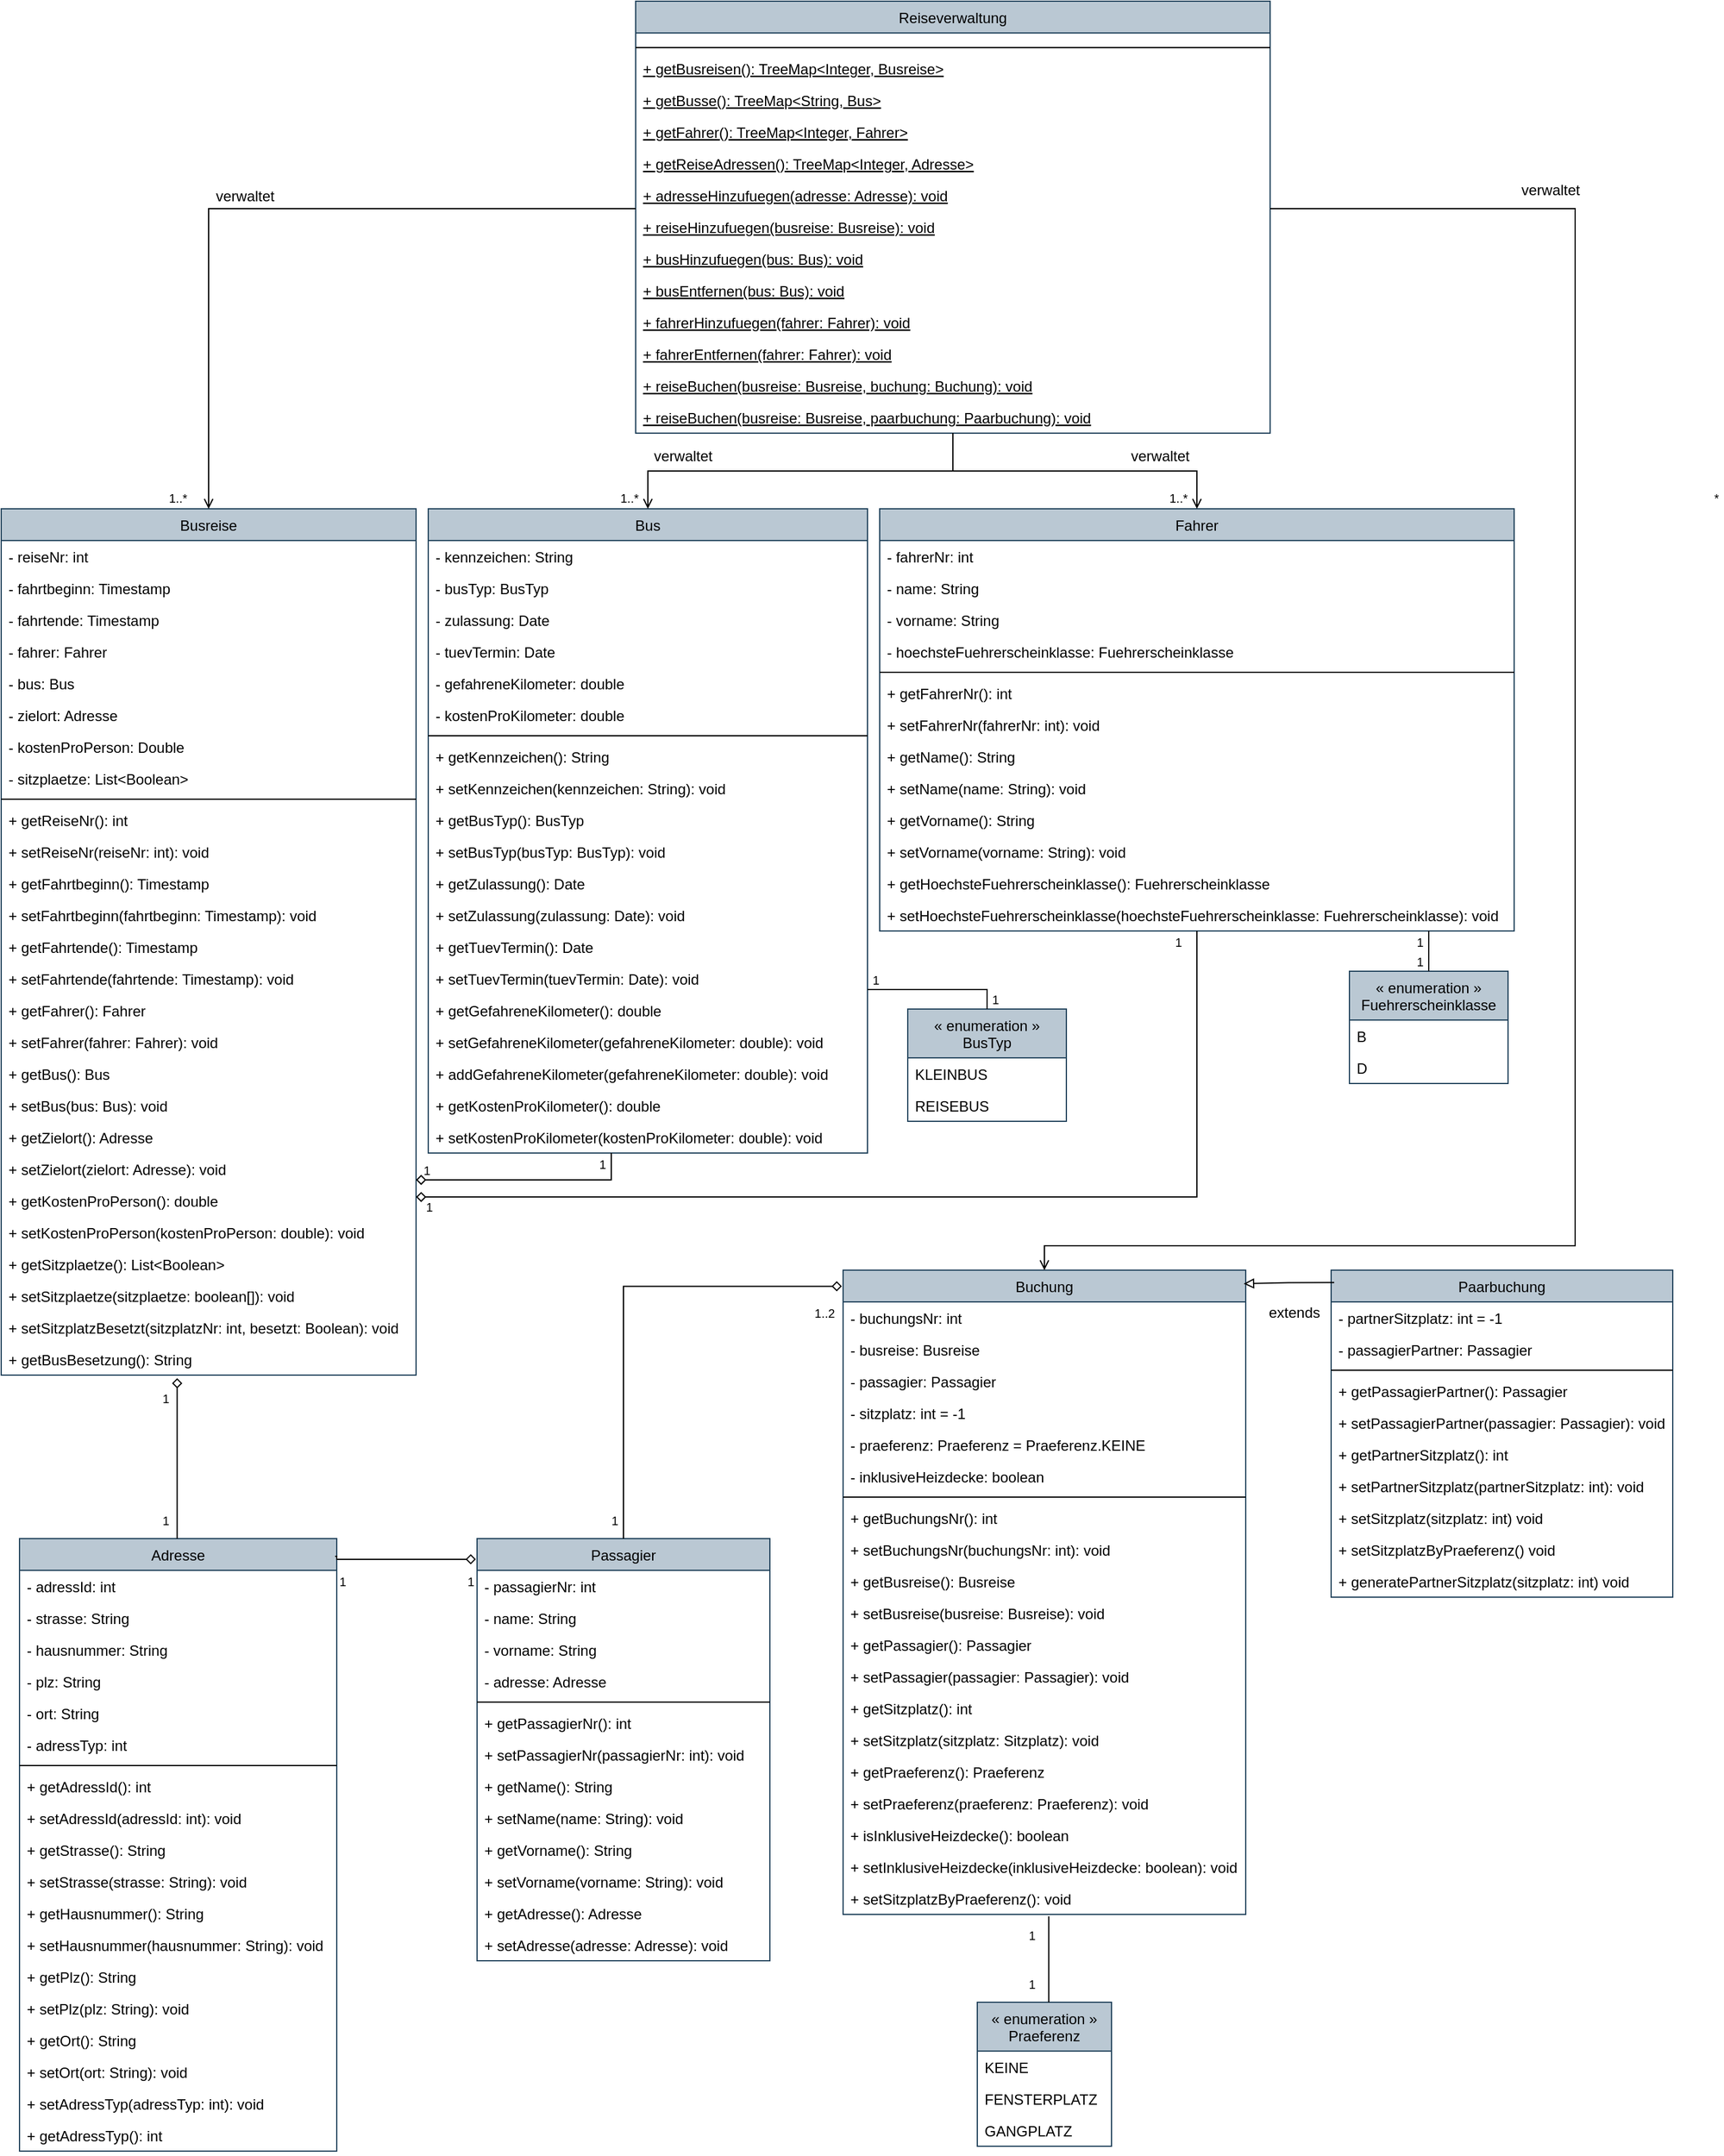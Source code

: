 <mxfile version="24.2.2" type="device">
  <diagram id="C5RBs43oDa-KdzZeNtuy" name="Page-1">
    <mxGraphModel dx="2120" dy="985" grid="1" gridSize="10" guides="1" tooltips="1" connect="1" arrows="1" fold="1" page="1" pageScale="1" pageWidth="1890" pageHeight="1510" math="0" shadow="0">
      <root>
        <mxCell id="WIyWlLk6GJQsqaUBKTNV-0" />
        <mxCell id="WIyWlLk6GJQsqaUBKTNV-1" parent="WIyWlLk6GJQsqaUBKTNV-0" />
        <mxCell id="zkfFHV4jXpPFQw0GAbJ--0" value="Fahrer" style="swimlane;fontStyle=0;align=center;verticalAlign=top;childLayout=stackLayout;horizontal=1;startSize=26;horizontalStack=0;resizeParent=1;resizeLast=0;collapsible=1;marginBottom=0;rounded=0;shadow=0;strokeWidth=1;fillColor=#bac8d3;strokeColor=#23445d;" parent="WIyWlLk6GJQsqaUBKTNV-1" vertex="1">
          <mxGeometry x="730" y="426" width="520" height="346" as="geometry">
            <mxRectangle x="220" y="120" width="160" height="26" as="alternateBounds" />
          </mxGeometry>
        </mxCell>
        <mxCell id="yF3hJssv11bSFZX_hjRi-22" value="- fahrerNr: int" style="text;align=left;verticalAlign=top;spacingLeft=4;spacingRight=4;overflow=hidden;rotatable=0;points=[[0,0.5],[1,0.5]];portConstraint=eastwest;" parent="zkfFHV4jXpPFQw0GAbJ--0" vertex="1">
          <mxGeometry y="26" width="520" height="26" as="geometry" />
        </mxCell>
        <mxCell id="zkfFHV4jXpPFQw0GAbJ--1" value="- name: String" style="text;align=left;verticalAlign=top;spacingLeft=4;spacingRight=4;overflow=hidden;rotatable=0;points=[[0,0.5],[1,0.5]];portConstraint=eastwest;" parent="zkfFHV4jXpPFQw0GAbJ--0" vertex="1">
          <mxGeometry y="52" width="520" height="26" as="geometry" />
        </mxCell>
        <mxCell id="zkfFHV4jXpPFQw0GAbJ--2" value="- vorname: String" style="text;align=left;verticalAlign=top;spacingLeft=4;spacingRight=4;overflow=hidden;rotatable=0;points=[[0,0.5],[1,0.5]];portConstraint=eastwest;rounded=0;shadow=0;html=0;" parent="zkfFHV4jXpPFQw0GAbJ--0" vertex="1">
          <mxGeometry y="78" width="520" height="26" as="geometry" />
        </mxCell>
        <mxCell id="zkfFHV4jXpPFQw0GAbJ--3" value="- hoechsteFuehrerscheinklasse: Fuehrerscheinklasse" style="text;align=left;verticalAlign=top;spacingLeft=4;spacingRight=4;overflow=hidden;rotatable=0;points=[[0,0.5],[1,0.5]];portConstraint=eastwest;rounded=0;shadow=0;html=0;" parent="zkfFHV4jXpPFQw0GAbJ--0" vertex="1">
          <mxGeometry y="104" width="520" height="26" as="geometry" />
        </mxCell>
        <mxCell id="zkfFHV4jXpPFQw0GAbJ--4" value="" style="line;html=1;strokeWidth=1;align=left;verticalAlign=middle;spacingTop=-1;spacingLeft=3;spacingRight=3;rotatable=0;labelPosition=right;points=[];portConstraint=eastwest;" parent="zkfFHV4jXpPFQw0GAbJ--0" vertex="1">
          <mxGeometry y="130" width="520" height="8" as="geometry" />
        </mxCell>
        <mxCell id="yF3hJssv11bSFZX_hjRi-21" value="+ getFahrerNr(): int" style="text;align=left;verticalAlign=top;spacingLeft=4;spacingRight=4;overflow=hidden;rotatable=0;points=[[0,0.5],[1,0.5]];portConstraint=eastwest;" parent="zkfFHV4jXpPFQw0GAbJ--0" vertex="1">
          <mxGeometry y="138" width="520" height="26" as="geometry" />
        </mxCell>
        <mxCell id="rAn5fnAhRAL4-6pMIq1B-5" value="+ setFahrerNr(fahrerNr: int): void" style="text;align=left;verticalAlign=top;spacingLeft=4;spacingRight=4;overflow=hidden;rotatable=0;points=[[0,0.5],[1,0.5]];portConstraint=eastwest;" parent="zkfFHV4jXpPFQw0GAbJ--0" vertex="1">
          <mxGeometry y="164" width="520" height="26" as="geometry" />
        </mxCell>
        <mxCell id="Lf7qxrWOfmU6nGNqrejY-40" value="+ getName(): String" style="text;align=left;verticalAlign=top;spacingLeft=4;spacingRight=4;overflow=hidden;rotatable=0;points=[[0,0.5],[1,0.5]];portConstraint=eastwest;rounded=0;shadow=0;html=0;" parent="zkfFHV4jXpPFQw0GAbJ--0" vertex="1">
          <mxGeometry y="190" width="520" height="26" as="geometry" />
        </mxCell>
        <mxCell id="Lf7qxrWOfmU6nGNqrejY-41" value="+ setName(name: String): void" style="text;align=left;verticalAlign=top;spacingLeft=4;spacingRight=4;overflow=hidden;rotatable=0;points=[[0,0.5],[1,0.5]];portConstraint=eastwest;rounded=0;shadow=0;html=0;" parent="zkfFHV4jXpPFQw0GAbJ--0" vertex="1">
          <mxGeometry y="216" width="520" height="26" as="geometry" />
        </mxCell>
        <mxCell id="Lf7qxrWOfmU6nGNqrejY-42" value="+ getVorname(): String" style="text;align=left;verticalAlign=top;spacingLeft=4;spacingRight=4;overflow=hidden;rotatable=0;points=[[0,0.5],[1,0.5]];portConstraint=eastwest;rounded=0;shadow=0;html=0;" parent="zkfFHV4jXpPFQw0GAbJ--0" vertex="1">
          <mxGeometry y="242" width="520" height="26" as="geometry" />
        </mxCell>
        <mxCell id="Lf7qxrWOfmU6nGNqrejY-43" value="+ setVorname(vorname: String): void" style="text;align=left;verticalAlign=top;spacingLeft=4;spacingRight=4;overflow=hidden;rotatable=0;points=[[0,0.5],[1,0.5]];portConstraint=eastwest;rounded=0;shadow=0;html=0;" parent="zkfFHV4jXpPFQw0GAbJ--0" vertex="1">
          <mxGeometry y="268" width="520" height="26" as="geometry" />
        </mxCell>
        <mxCell id="Lf7qxrWOfmU6nGNqrejY-44" value="+ getHoechsteFuehrerscheinklasse(): Fuehrerscheinklasse" style="text;align=left;verticalAlign=top;spacingLeft=4;spacingRight=4;overflow=hidden;rotatable=0;points=[[0,0.5],[1,0.5]];portConstraint=eastwest;rounded=0;shadow=0;html=0;" parent="zkfFHV4jXpPFQw0GAbJ--0" vertex="1">
          <mxGeometry y="294" width="520" height="26" as="geometry" />
        </mxCell>
        <mxCell id="Lf7qxrWOfmU6nGNqrejY-45" value="+ setHoechsteFuehrerscheinklasse(hoechsteFuehrerscheinklasse: Fuehrerscheinklasse): void" style="text;align=left;verticalAlign=top;spacingLeft=4;spacingRight=4;overflow=hidden;rotatable=0;points=[[0,0.5],[1,0.5]];portConstraint=eastwest;rounded=0;shadow=0;html=0;" parent="zkfFHV4jXpPFQw0GAbJ--0" vertex="1">
          <mxGeometry y="320" width="520" height="26" as="geometry" />
        </mxCell>
        <mxCell id="zkfFHV4jXpPFQw0GAbJ--6" value="Busreise" style="swimlane;fontStyle=0;align=center;verticalAlign=top;childLayout=stackLayout;horizontal=1;startSize=26;horizontalStack=0;resizeParent=1;resizeLast=0;collapsible=1;marginBottom=0;rounded=0;shadow=0;strokeWidth=1;fillColor=#bac8d3;strokeColor=#23445d;" parent="WIyWlLk6GJQsqaUBKTNV-1" vertex="1">
          <mxGeometry x="10" y="426" width="340" height="710" as="geometry">
            <mxRectangle x="130" y="380" width="160" height="26" as="alternateBounds" />
          </mxGeometry>
        </mxCell>
        <mxCell id="zkfFHV4jXpPFQw0GAbJ--7" value="- reiseNr: int" style="text;align=left;verticalAlign=top;spacingLeft=4;spacingRight=4;overflow=hidden;rotatable=0;points=[[0,0.5],[1,0.5]];portConstraint=eastwest;" parent="zkfFHV4jXpPFQw0GAbJ--6" vertex="1">
          <mxGeometry y="26" width="340" height="26" as="geometry" />
        </mxCell>
        <mxCell id="yF3hJssv11bSFZX_hjRi-18" value="- fahrtbeginn: Timestamp" style="text;align=left;verticalAlign=top;spacingLeft=4;spacingRight=4;overflow=hidden;rotatable=0;points=[[0,0.5],[1,0.5]];portConstraint=eastwest;" parent="zkfFHV4jXpPFQw0GAbJ--6" vertex="1">
          <mxGeometry y="52" width="340" height="26" as="geometry" />
        </mxCell>
        <mxCell id="Lf7qxrWOfmU6nGNqrejY-3" value="- fahrtende: Timestamp" style="text;align=left;verticalAlign=top;spacingLeft=4;spacingRight=4;overflow=hidden;rotatable=0;points=[[0,0.5],[1,0.5]];portConstraint=eastwest;rounded=0;shadow=0;html=0;" parent="zkfFHV4jXpPFQw0GAbJ--6" vertex="1">
          <mxGeometry y="78" width="340" height="26" as="geometry" />
        </mxCell>
        <mxCell id="Lf7qxrWOfmU6nGNqrejY-4" value="- fahrer: Fahrer" style="text;align=left;verticalAlign=top;spacingLeft=4;spacingRight=4;overflow=hidden;rotatable=0;points=[[0,0.5],[1,0.5]];portConstraint=eastwest;rounded=0;shadow=0;html=0;" parent="zkfFHV4jXpPFQw0GAbJ--6" vertex="1">
          <mxGeometry y="104" width="340" height="26" as="geometry" />
        </mxCell>
        <mxCell id="zkfFHV4jXpPFQw0GAbJ--8" value="- bus: Bus" style="text;align=left;verticalAlign=top;spacingLeft=4;spacingRight=4;overflow=hidden;rotatable=0;points=[[0,0.5],[1,0.5]];portConstraint=eastwest;rounded=0;shadow=0;html=0;" parent="zkfFHV4jXpPFQw0GAbJ--6" vertex="1">
          <mxGeometry y="130" width="340" height="26" as="geometry" />
        </mxCell>
        <mxCell id="Lf7qxrWOfmU6nGNqrejY-5" value="- zielort: Adresse" style="text;align=left;verticalAlign=top;spacingLeft=4;spacingRight=4;overflow=hidden;rotatable=0;points=[[0,0.5],[1,0.5]];portConstraint=eastwest;rounded=0;shadow=0;html=0;" parent="zkfFHV4jXpPFQw0GAbJ--6" vertex="1">
          <mxGeometry y="156" width="340" height="26" as="geometry" />
        </mxCell>
        <mxCell id="Lf7qxrWOfmU6nGNqrejY-6" value="- kostenProPerson: Double" style="text;align=left;verticalAlign=top;spacingLeft=4;spacingRight=4;overflow=hidden;rotatable=0;points=[[0,0.5],[1,0.5]];portConstraint=eastwest;rounded=0;shadow=0;html=0;" parent="zkfFHV4jXpPFQw0GAbJ--6" vertex="1">
          <mxGeometry y="182" width="340" height="26" as="geometry" />
        </mxCell>
        <mxCell id="rAn5fnAhRAL4-6pMIq1B-0" value="- sitzplaetze: List&lt;Boolean&gt;" style="text;align=left;verticalAlign=top;spacingLeft=4;spacingRight=4;overflow=hidden;rotatable=0;points=[[0,0.5],[1,0.5]];portConstraint=eastwest;rounded=0;shadow=0;html=0;" parent="zkfFHV4jXpPFQw0GAbJ--6" vertex="1">
          <mxGeometry y="208" width="340" height="26" as="geometry" />
        </mxCell>
        <mxCell id="zkfFHV4jXpPFQw0GAbJ--9" value="" style="line;html=1;strokeWidth=1;align=left;verticalAlign=middle;spacingTop=-1;spacingLeft=3;spacingRight=3;rotatable=0;labelPosition=right;points=[];portConstraint=eastwest;" parent="zkfFHV4jXpPFQw0GAbJ--6" vertex="1">
          <mxGeometry y="234" width="340" height="8" as="geometry" />
        </mxCell>
        <mxCell id="yF3hJssv11bSFZX_hjRi-20" value="+ getReiseNr(): int" style="text;align=left;verticalAlign=top;spacingLeft=4;spacingRight=4;overflow=hidden;rotatable=0;points=[[0,0.5],[1,0.5]];portConstraint=eastwest;" parent="zkfFHV4jXpPFQw0GAbJ--6" vertex="1">
          <mxGeometry y="242" width="340" height="26" as="geometry" />
        </mxCell>
        <mxCell id="rAn5fnAhRAL4-6pMIq1B-1" value="+ setReiseNr(reiseNr: int): void" style="text;align=left;verticalAlign=top;spacingLeft=4;spacingRight=4;overflow=hidden;rotatable=0;points=[[0,0.5],[1,0.5]];portConstraint=eastwest;" parent="zkfFHV4jXpPFQw0GAbJ--6" vertex="1">
          <mxGeometry y="268" width="340" height="26" as="geometry" />
        </mxCell>
        <mxCell id="Lf7qxrWOfmU6nGNqrejY-62" value="+ getFahrtbeginn(): Timestamp" style="text;align=left;verticalAlign=top;spacingLeft=4;spacingRight=4;overflow=hidden;rotatable=0;points=[[0,0.5],[1,0.5]];portConstraint=eastwest;rounded=0;shadow=0;html=0;" parent="zkfFHV4jXpPFQw0GAbJ--6" vertex="1">
          <mxGeometry y="294" width="340" height="26" as="geometry" />
        </mxCell>
        <mxCell id="Lf7qxrWOfmU6nGNqrejY-63" value="+ setFahrtbeginn(fahrtbeginn: Timestamp): void" style="text;align=left;verticalAlign=top;spacingLeft=4;spacingRight=4;overflow=hidden;rotatable=0;points=[[0,0.5],[1,0.5]];portConstraint=eastwest;rounded=0;shadow=0;html=0;" parent="zkfFHV4jXpPFQw0GAbJ--6" vertex="1">
          <mxGeometry y="320" width="340" height="26" as="geometry" />
        </mxCell>
        <mxCell id="Lf7qxrWOfmU6nGNqrejY-64" value="+ getFahrtende(): Timestamp" style="text;align=left;verticalAlign=top;spacingLeft=4;spacingRight=4;overflow=hidden;rotatable=0;points=[[0,0.5],[1,0.5]];portConstraint=eastwest;rounded=0;shadow=0;html=0;" parent="zkfFHV4jXpPFQw0GAbJ--6" vertex="1">
          <mxGeometry y="346" width="340" height="26" as="geometry" />
        </mxCell>
        <mxCell id="Lf7qxrWOfmU6nGNqrejY-65" value="+ setFahrtende(fahrtende: Timestamp): void" style="text;align=left;verticalAlign=top;spacingLeft=4;spacingRight=4;overflow=hidden;rotatable=0;points=[[0,0.5],[1,0.5]];portConstraint=eastwest;rounded=0;shadow=0;html=0;" parent="zkfFHV4jXpPFQw0GAbJ--6" vertex="1">
          <mxGeometry y="372" width="340" height="26" as="geometry" />
        </mxCell>
        <mxCell id="Lf7qxrWOfmU6nGNqrejY-66" value="+ getFahrer(): Fahrer" style="text;align=left;verticalAlign=top;spacingLeft=4;spacingRight=4;overflow=hidden;rotatable=0;points=[[0,0.5],[1,0.5]];portConstraint=eastwest;rounded=0;shadow=0;html=0;" parent="zkfFHV4jXpPFQw0GAbJ--6" vertex="1">
          <mxGeometry y="398" width="340" height="26" as="geometry" />
        </mxCell>
        <mxCell id="Lf7qxrWOfmU6nGNqrejY-67" value="+ setFahrer(fahrer: Fahrer): void" style="text;align=left;verticalAlign=top;spacingLeft=4;spacingRight=4;overflow=hidden;rotatable=0;points=[[0,0.5],[1,0.5]];portConstraint=eastwest;rounded=0;shadow=0;html=0;" parent="zkfFHV4jXpPFQw0GAbJ--6" vertex="1">
          <mxGeometry y="424" width="340" height="26" as="geometry" />
        </mxCell>
        <mxCell id="Lf7qxrWOfmU6nGNqrejY-68" value="+ getBus(): Bus" style="text;align=left;verticalAlign=top;spacingLeft=4;spacingRight=4;overflow=hidden;rotatable=0;points=[[0,0.5],[1,0.5]];portConstraint=eastwest;rounded=0;shadow=0;html=0;" parent="zkfFHV4jXpPFQw0GAbJ--6" vertex="1">
          <mxGeometry y="450" width="340" height="26" as="geometry" />
        </mxCell>
        <mxCell id="Lf7qxrWOfmU6nGNqrejY-69" value="+ setBus(bus: Bus): void" style="text;align=left;verticalAlign=top;spacingLeft=4;spacingRight=4;overflow=hidden;rotatable=0;points=[[0,0.5],[1,0.5]];portConstraint=eastwest;rounded=0;shadow=0;html=0;" parent="zkfFHV4jXpPFQw0GAbJ--6" vertex="1">
          <mxGeometry y="476" width="340" height="26" as="geometry" />
        </mxCell>
        <mxCell id="Lf7qxrWOfmU6nGNqrejY-70" value="+ getZielort(): Adresse" style="text;align=left;verticalAlign=top;spacingLeft=4;spacingRight=4;overflow=hidden;rotatable=0;points=[[0,0.5],[1,0.5]];portConstraint=eastwest;rounded=0;shadow=0;html=0;" parent="zkfFHV4jXpPFQw0GAbJ--6" vertex="1">
          <mxGeometry y="502" width="340" height="26" as="geometry" />
        </mxCell>
        <mxCell id="Lf7qxrWOfmU6nGNqrejY-71" value="+ setZielort(zielort: Adresse): void" style="text;align=left;verticalAlign=top;spacingLeft=4;spacingRight=4;overflow=hidden;rotatable=0;points=[[0,0.5],[1,0.5]];portConstraint=eastwest;rounded=0;shadow=0;html=0;" parent="zkfFHV4jXpPFQw0GAbJ--6" vertex="1">
          <mxGeometry y="528" width="340" height="26" as="geometry" />
        </mxCell>
        <mxCell id="Lf7qxrWOfmU6nGNqrejY-72" value="+ getKostenProPerson(): double" style="text;align=left;verticalAlign=top;spacingLeft=4;spacingRight=4;overflow=hidden;rotatable=0;points=[[0,0.5],[1,0.5]];portConstraint=eastwest;rounded=0;shadow=0;html=0;" parent="zkfFHV4jXpPFQw0GAbJ--6" vertex="1">
          <mxGeometry y="554" width="340" height="26" as="geometry" />
        </mxCell>
        <mxCell id="Lf7qxrWOfmU6nGNqrejY-73" value="+ setKostenProPerson(kostenProPerson: double): void" style="text;align=left;verticalAlign=top;spacingLeft=4;spacingRight=4;overflow=hidden;rotatable=0;points=[[0,0.5],[1,0.5]];portConstraint=eastwest;rounded=0;shadow=0;html=0;" parent="zkfFHV4jXpPFQw0GAbJ--6" vertex="1">
          <mxGeometry y="580" width="340" height="26" as="geometry" />
        </mxCell>
        <mxCell id="rAn5fnAhRAL4-6pMIq1B-2" value="+ getSitzplaetze(): List&lt;Boolean&gt;" style="text;align=left;verticalAlign=top;spacingLeft=4;spacingRight=4;overflow=hidden;rotatable=0;points=[[0,0.5],[1,0.5]];portConstraint=eastwest;rounded=0;shadow=0;html=0;" parent="zkfFHV4jXpPFQw0GAbJ--6" vertex="1">
          <mxGeometry y="606" width="340" height="26" as="geometry" />
        </mxCell>
        <mxCell id="tWb1he4zKOardV27ZdPg-4" value="+ setSitzplaetze(sitzplaetze: boolean[]): void" style="text;align=left;verticalAlign=top;spacingLeft=4;spacingRight=4;overflow=hidden;rotatable=0;points=[[0,0.5],[1,0.5]];portConstraint=eastwest;rounded=0;shadow=0;html=0;" parent="zkfFHV4jXpPFQw0GAbJ--6" vertex="1">
          <mxGeometry y="632" width="340" height="26" as="geometry" />
        </mxCell>
        <mxCell id="rAn5fnAhRAL4-6pMIq1B-3" value="+ setSitzplatzBesetzt(sitzplatzNr: int, besetzt: Boolean): void" style="text;align=left;verticalAlign=top;spacingLeft=4;spacingRight=4;overflow=hidden;rotatable=0;points=[[0,0.5],[1,0.5]];portConstraint=eastwest;rounded=0;shadow=0;html=0;" parent="zkfFHV4jXpPFQw0GAbJ--6" vertex="1">
          <mxGeometry y="658" width="340" height="26" as="geometry" />
        </mxCell>
        <mxCell id="rAn5fnAhRAL4-6pMIq1B-4" value="+ getBusBesetzung(): String" style="text;align=left;verticalAlign=top;spacingLeft=4;spacingRight=4;overflow=hidden;rotatable=0;points=[[0,0.5],[1,0.5]];portConstraint=eastwest;rounded=0;shadow=0;html=0;" parent="zkfFHV4jXpPFQw0GAbJ--6" vertex="1">
          <mxGeometry y="684" width="340" height="26" as="geometry" />
        </mxCell>
        <mxCell id="zkfFHV4jXpPFQw0GAbJ--13" value="Passagier" style="swimlane;fontStyle=0;align=center;verticalAlign=top;childLayout=stackLayout;horizontal=1;startSize=26;horizontalStack=0;resizeParent=1;resizeLast=0;collapsible=1;marginBottom=0;rounded=0;shadow=0;strokeWidth=1;fillColor=#bac8d3;strokeColor=#23445d;" parent="WIyWlLk6GJQsqaUBKTNV-1" vertex="1">
          <mxGeometry x="400" y="1270" width="240" height="346" as="geometry">
            <mxRectangle x="340" y="380" width="170" height="26" as="alternateBounds" />
          </mxGeometry>
        </mxCell>
        <mxCell id="yF3hJssv11bSFZX_hjRi-26" value="- passagierNr: int" style="text;align=left;verticalAlign=top;spacingLeft=4;spacingRight=4;overflow=hidden;rotatable=0;points=[[0,0.5],[1,0.5]];portConstraint=eastwest;" parent="zkfFHV4jXpPFQw0GAbJ--13" vertex="1">
          <mxGeometry y="26" width="240" height="26" as="geometry" />
        </mxCell>
        <mxCell id="zkfFHV4jXpPFQw0GAbJ--14" value="- name: String" style="text;align=left;verticalAlign=top;spacingLeft=4;spacingRight=4;overflow=hidden;rotatable=0;points=[[0,0.5],[1,0.5]];portConstraint=eastwest;" parent="zkfFHV4jXpPFQw0GAbJ--13" vertex="1">
          <mxGeometry y="52" width="240" height="26" as="geometry" />
        </mxCell>
        <mxCell id="Lf7qxrWOfmU6nGNqrejY-7" value="- vorname: String" style="text;align=left;verticalAlign=top;spacingLeft=4;spacingRight=4;overflow=hidden;rotatable=0;points=[[0,0.5],[1,0.5]];portConstraint=eastwest;" parent="zkfFHV4jXpPFQw0GAbJ--13" vertex="1">
          <mxGeometry y="78" width="240" height="26" as="geometry" />
        </mxCell>
        <mxCell id="Lf7qxrWOfmU6nGNqrejY-9" value="- adresse: Adresse" style="text;align=left;verticalAlign=top;spacingLeft=4;spacingRight=4;overflow=hidden;rotatable=0;points=[[0,0.5],[1,0.5]];portConstraint=eastwest;" parent="zkfFHV4jXpPFQw0GAbJ--13" vertex="1">
          <mxGeometry y="104" width="240" height="26" as="geometry" />
        </mxCell>
        <mxCell id="zkfFHV4jXpPFQw0GAbJ--15" value="" style="line;html=1;strokeWidth=1;align=left;verticalAlign=middle;spacingTop=-1;spacingLeft=3;spacingRight=3;rotatable=0;labelPosition=right;points=[];portConstraint=eastwest;" parent="zkfFHV4jXpPFQw0GAbJ--13" vertex="1">
          <mxGeometry y="130" width="240" height="8" as="geometry" />
        </mxCell>
        <mxCell id="rAn5fnAhRAL4-6pMIq1B-11" value="+ getPassagierNr(): int" style="text;align=left;verticalAlign=top;spacingLeft=4;spacingRight=4;overflow=hidden;rotatable=0;points=[[0,0.5],[1,0.5]];portConstraint=eastwest;" parent="zkfFHV4jXpPFQw0GAbJ--13" vertex="1">
          <mxGeometry y="138" width="240" height="26" as="geometry" />
        </mxCell>
        <mxCell id="yF3hJssv11bSFZX_hjRi-25" value="+ setPassagierNr(passagierNr: int): void" style="text;align=left;verticalAlign=top;spacingLeft=4;spacingRight=4;overflow=hidden;rotatable=0;points=[[0,0.5],[1,0.5]];portConstraint=eastwest;" parent="zkfFHV4jXpPFQw0GAbJ--13" vertex="1">
          <mxGeometry y="164" width="240" height="26" as="geometry" />
        </mxCell>
        <mxCell id="Lf7qxrWOfmU6nGNqrejY-24" value="+ getName(): String" style="text;align=left;verticalAlign=top;spacingLeft=4;spacingRight=4;overflow=hidden;rotatable=0;points=[[0,0.5],[1,0.5]];portConstraint=eastwest;" parent="zkfFHV4jXpPFQw0GAbJ--13" vertex="1">
          <mxGeometry y="190" width="240" height="26" as="geometry" />
        </mxCell>
        <mxCell id="Lf7qxrWOfmU6nGNqrejY-25" value="+ setName(name: String): void" style="text;align=left;verticalAlign=top;spacingLeft=4;spacingRight=4;overflow=hidden;rotatable=0;points=[[0,0.5],[1,0.5]];portConstraint=eastwest;" parent="zkfFHV4jXpPFQw0GAbJ--13" vertex="1">
          <mxGeometry y="216" width="240" height="26" as="geometry" />
        </mxCell>
        <mxCell id="Lf7qxrWOfmU6nGNqrejY-26" value="+ getVorname(): String" style="text;align=left;verticalAlign=top;spacingLeft=4;spacingRight=4;overflow=hidden;rotatable=0;points=[[0,0.5],[1,0.5]];portConstraint=eastwest;" parent="zkfFHV4jXpPFQw0GAbJ--13" vertex="1">
          <mxGeometry y="242" width="240" height="26" as="geometry" />
        </mxCell>
        <mxCell id="Lf7qxrWOfmU6nGNqrejY-27" value="+ setVorname(vorname: String): void" style="text;align=left;verticalAlign=top;spacingLeft=4;spacingRight=4;overflow=hidden;rotatable=0;points=[[0,0.5],[1,0.5]];portConstraint=eastwest;" parent="zkfFHV4jXpPFQw0GAbJ--13" vertex="1">
          <mxGeometry y="268" width="240" height="26" as="geometry" />
        </mxCell>
        <mxCell id="Lf7qxrWOfmU6nGNqrejY-28" value="+ getAdresse(): Adresse" style="text;align=left;verticalAlign=top;spacingLeft=4;spacingRight=4;overflow=hidden;rotatable=0;points=[[0,0.5],[1,0.5]];portConstraint=eastwest;" parent="zkfFHV4jXpPFQw0GAbJ--13" vertex="1">
          <mxGeometry y="294" width="240" height="26" as="geometry" />
        </mxCell>
        <mxCell id="Lf7qxrWOfmU6nGNqrejY-29" value="+ setAdresse(adresse: Adresse): void" style="text;align=left;verticalAlign=top;spacingLeft=4;spacingRight=4;overflow=hidden;rotatable=0;points=[[0,0.5],[1,0.5]];portConstraint=eastwest;" parent="zkfFHV4jXpPFQw0GAbJ--13" vertex="1">
          <mxGeometry y="320" width="240" height="26" as="geometry" />
        </mxCell>
        <mxCell id="zkfFHV4jXpPFQw0GAbJ--17" value="Bus" style="swimlane;fontStyle=0;align=center;verticalAlign=top;childLayout=stackLayout;horizontal=1;startSize=26;horizontalStack=0;resizeParent=1;resizeLast=0;collapsible=1;marginBottom=0;rounded=0;shadow=0;strokeWidth=1;fillColor=#bac8d3;strokeColor=#23445d;" parent="WIyWlLk6GJQsqaUBKTNV-1" vertex="1">
          <mxGeometry x="360" y="426" width="360" height="528" as="geometry">
            <mxRectangle x="550" y="140" width="160" height="26" as="alternateBounds" />
          </mxGeometry>
        </mxCell>
        <mxCell id="zkfFHV4jXpPFQw0GAbJ--18" value="- kennzeichen: String" style="text;align=left;verticalAlign=top;spacingLeft=4;spacingRight=4;overflow=hidden;rotatable=0;points=[[0,0.5],[1,0.5]];portConstraint=eastwest;" parent="zkfFHV4jXpPFQw0GAbJ--17" vertex="1">
          <mxGeometry y="26" width="360" height="26" as="geometry" />
        </mxCell>
        <mxCell id="kvNunRhJtZcMJ9diOKEN-5" value="- busTyp: BusTyp" style="text;align=left;verticalAlign=top;spacingLeft=4;spacingRight=4;overflow=hidden;rotatable=0;points=[[0,0.5],[1,0.5]];portConstraint=eastwest;" parent="zkfFHV4jXpPFQw0GAbJ--17" vertex="1">
          <mxGeometry y="52" width="360" height="26" as="geometry" />
        </mxCell>
        <mxCell id="zkfFHV4jXpPFQw0GAbJ--19" value="- zulassung: Date" style="text;align=left;verticalAlign=top;spacingLeft=4;spacingRight=4;overflow=hidden;rotatable=0;points=[[0,0.5],[1,0.5]];portConstraint=eastwest;rounded=0;shadow=0;html=0;" parent="zkfFHV4jXpPFQw0GAbJ--17" vertex="1">
          <mxGeometry y="78" width="360" height="26" as="geometry" />
        </mxCell>
        <mxCell id="zkfFHV4jXpPFQw0GAbJ--20" value="- tuevTermin: Date" style="text;align=left;verticalAlign=top;spacingLeft=4;spacingRight=4;overflow=hidden;rotatable=0;points=[[0,0.5],[1,0.5]];portConstraint=eastwest;rounded=0;shadow=0;html=0;" parent="zkfFHV4jXpPFQw0GAbJ--17" vertex="1">
          <mxGeometry y="104" width="360" height="26" as="geometry" />
        </mxCell>
        <mxCell id="zkfFHV4jXpPFQw0GAbJ--21" value="- gefahreneKilometer: double" style="text;align=left;verticalAlign=top;spacingLeft=4;spacingRight=4;overflow=hidden;rotatable=0;points=[[0,0.5],[1,0.5]];portConstraint=eastwest;rounded=0;shadow=0;html=0;" parent="zkfFHV4jXpPFQw0GAbJ--17" vertex="1">
          <mxGeometry y="130" width="360" height="26" as="geometry" />
        </mxCell>
        <mxCell id="zkfFHV4jXpPFQw0GAbJ--22" value="- kostenProKilometer: double" style="text;align=left;verticalAlign=top;spacingLeft=4;spacingRight=4;overflow=hidden;rotatable=0;points=[[0,0.5],[1,0.5]];portConstraint=eastwest;rounded=0;shadow=0;html=0;" parent="zkfFHV4jXpPFQw0GAbJ--17" vertex="1">
          <mxGeometry y="156" width="360" height="26" as="geometry" />
        </mxCell>
        <mxCell id="zkfFHV4jXpPFQw0GAbJ--23" value="" style="line;html=1;strokeWidth=1;align=left;verticalAlign=middle;spacingTop=-1;spacingLeft=3;spacingRight=3;rotatable=0;labelPosition=right;points=[];portConstraint=eastwest;" parent="zkfFHV4jXpPFQw0GAbJ--17" vertex="1">
          <mxGeometry y="182" width="360" height="8" as="geometry" />
        </mxCell>
        <mxCell id="Lf7qxrWOfmU6nGNqrejY-14" value="+ getKennzeichen(): String" style="text;align=left;verticalAlign=top;spacingLeft=4;spacingRight=4;overflow=hidden;rotatable=0;points=[[0,0.5],[1,0.5]];portConstraint=eastwest;rounded=0;shadow=0;html=0;" parent="zkfFHV4jXpPFQw0GAbJ--17" vertex="1">
          <mxGeometry y="190" width="360" height="26" as="geometry" />
        </mxCell>
        <mxCell id="Lf7qxrWOfmU6nGNqrejY-15" value="+ setKennzeichen(kennzeichen: String): void" style="text;align=left;verticalAlign=top;spacingLeft=4;spacingRight=4;overflow=hidden;rotatable=0;points=[[0,0.5],[1,0.5]];portConstraint=eastwest;rounded=0;shadow=0;html=0;" parent="zkfFHV4jXpPFQw0GAbJ--17" vertex="1">
          <mxGeometry y="216" width="360" height="26" as="geometry" />
        </mxCell>
        <mxCell id="kvNunRhJtZcMJ9diOKEN-6" value="+ getBusTyp(): BusTyp" style="text;align=left;verticalAlign=top;spacingLeft=4;spacingRight=4;overflow=hidden;rotatable=0;points=[[0,0.5],[1,0.5]];portConstraint=eastwest;rounded=0;shadow=0;html=0;" parent="zkfFHV4jXpPFQw0GAbJ--17" vertex="1">
          <mxGeometry y="242" width="360" height="26" as="geometry" />
        </mxCell>
        <mxCell id="kvNunRhJtZcMJ9diOKEN-7" value="+ setBusTyp(busTyp: BusTyp): void" style="text;align=left;verticalAlign=top;spacingLeft=4;spacingRight=4;overflow=hidden;rotatable=0;points=[[0,0.5],[1,0.5]];portConstraint=eastwest;rounded=0;shadow=0;html=0;" parent="zkfFHV4jXpPFQw0GAbJ--17" vertex="1">
          <mxGeometry y="268" width="360" height="26" as="geometry" />
        </mxCell>
        <mxCell id="Lf7qxrWOfmU6nGNqrejY-16" value="+ getZulassung(): Date" style="text;align=left;verticalAlign=top;spacingLeft=4;spacingRight=4;overflow=hidden;rotatable=0;points=[[0,0.5],[1,0.5]];portConstraint=eastwest;rounded=0;shadow=0;html=0;" parent="zkfFHV4jXpPFQw0GAbJ--17" vertex="1">
          <mxGeometry y="294" width="360" height="26" as="geometry" />
        </mxCell>
        <mxCell id="Lf7qxrWOfmU6nGNqrejY-17" value="+ setZulassung(zulassung: Date): void" style="text;align=left;verticalAlign=top;spacingLeft=4;spacingRight=4;overflow=hidden;rotatable=0;points=[[0,0.5],[1,0.5]];portConstraint=eastwest;rounded=0;shadow=0;html=0;" parent="zkfFHV4jXpPFQw0GAbJ--17" vertex="1">
          <mxGeometry y="320" width="360" height="26" as="geometry" />
        </mxCell>
        <mxCell id="Lf7qxrWOfmU6nGNqrejY-18" value="+ getTuevTermin(): Date" style="text;align=left;verticalAlign=top;spacingLeft=4;spacingRight=4;overflow=hidden;rotatable=0;points=[[0,0.5],[1,0.5]];portConstraint=eastwest;rounded=0;shadow=0;html=0;" parent="zkfFHV4jXpPFQw0GAbJ--17" vertex="1">
          <mxGeometry y="346" width="360" height="26" as="geometry" />
        </mxCell>
        <mxCell id="Lf7qxrWOfmU6nGNqrejY-19" value="+ setTuevTermin(tuevTermin: Date): void" style="text;align=left;verticalAlign=top;spacingLeft=4;spacingRight=4;overflow=hidden;rotatable=0;points=[[0,0.5],[1,0.5]];portConstraint=eastwest;rounded=0;shadow=0;html=0;" parent="zkfFHV4jXpPFQw0GAbJ--17" vertex="1">
          <mxGeometry y="372" width="360" height="26" as="geometry" />
        </mxCell>
        <mxCell id="Lf7qxrWOfmU6nGNqrejY-20" value="+ getGefahreneKilometer(): double" style="text;align=left;verticalAlign=top;spacingLeft=4;spacingRight=4;overflow=hidden;rotatable=0;points=[[0,0.5],[1,0.5]];portConstraint=eastwest;rounded=0;shadow=0;html=0;" parent="zkfFHV4jXpPFQw0GAbJ--17" vertex="1">
          <mxGeometry y="398" width="360" height="26" as="geometry" />
        </mxCell>
        <mxCell id="rAn5fnAhRAL4-6pMIq1B-16" value="+ setGefahreneKilometer(gefahreneKilometer: double): void" style="text;align=left;verticalAlign=top;spacingLeft=4;spacingRight=4;overflow=hidden;rotatable=0;points=[[0,0.5],[1,0.5]];portConstraint=eastwest;rounded=0;shadow=0;html=0;" parent="zkfFHV4jXpPFQw0GAbJ--17" vertex="1">
          <mxGeometry y="424" width="360" height="26" as="geometry" />
        </mxCell>
        <mxCell id="Lf7qxrWOfmU6nGNqrejY-21" value="+ addGefahreneKilometer(gefahreneKilometer: double): void" style="text;align=left;verticalAlign=top;spacingLeft=4;spacingRight=4;overflow=hidden;rotatable=0;points=[[0,0.5],[1,0.5]];portConstraint=eastwest;rounded=0;shadow=0;html=0;" parent="zkfFHV4jXpPFQw0GAbJ--17" vertex="1">
          <mxGeometry y="450" width="360" height="26" as="geometry" />
        </mxCell>
        <mxCell id="Lf7qxrWOfmU6nGNqrejY-22" value="+ getKostenProKilometer(): double" style="text;align=left;verticalAlign=top;spacingLeft=4;spacingRight=4;overflow=hidden;rotatable=0;points=[[0,0.5],[1,0.5]];portConstraint=eastwest;rounded=0;shadow=0;html=0;" parent="zkfFHV4jXpPFQw0GAbJ--17" vertex="1">
          <mxGeometry y="476" width="360" height="26" as="geometry" />
        </mxCell>
        <mxCell id="Lf7qxrWOfmU6nGNqrejY-23" value="+ setKostenProKilometer(kostenProKilometer: double): void" style="text;align=left;verticalAlign=top;spacingLeft=4;spacingRight=4;overflow=hidden;rotatable=0;points=[[0,0.5],[1,0.5]];portConstraint=eastwest;rounded=0;shadow=0;html=0;" parent="zkfFHV4jXpPFQw0GAbJ--17" vertex="1">
          <mxGeometry y="502" width="360" height="26" as="geometry" />
        </mxCell>
        <mxCell id="Lf7qxrWOfmU6nGNqrejY-0" value="Buchung" style="swimlane;fontStyle=0;align=center;verticalAlign=top;childLayout=stackLayout;horizontal=1;startSize=26;horizontalStack=0;resizeParent=1;resizeLast=0;collapsible=1;marginBottom=0;rounded=0;shadow=0;strokeWidth=1;fillColor=#bac8d3;strokeColor=#23445d;" parent="WIyWlLk6GJQsqaUBKTNV-1" vertex="1">
          <mxGeometry x="700" y="1050" width="330" height="528" as="geometry">
            <mxRectangle x="340" y="380" width="170" height="26" as="alternateBounds" />
          </mxGeometry>
        </mxCell>
        <mxCell id="yF3hJssv11bSFZX_hjRi-24" value="- buchungsNr: int" style="text;align=left;verticalAlign=top;spacingLeft=4;spacingRight=4;overflow=hidden;rotatable=0;points=[[0,0.5],[1,0.5]];portConstraint=eastwest;" parent="Lf7qxrWOfmU6nGNqrejY-0" vertex="1">
          <mxGeometry y="26" width="330" height="26" as="geometry" />
        </mxCell>
        <mxCell id="kvNunRhJtZcMJ9diOKEN-2" value="- busreise: Busreise" style="text;align=left;verticalAlign=top;spacingLeft=4;spacingRight=4;overflow=hidden;rotatable=0;points=[[0,0.5],[1,0.5]];portConstraint=eastwest;" parent="Lf7qxrWOfmU6nGNqrejY-0" vertex="1">
          <mxGeometry y="52" width="330" height="26" as="geometry" />
        </mxCell>
        <mxCell id="wQc-RCtFaq7_4NvmSy6M-5" value="- passagier: Passagier" style="text;align=left;verticalAlign=top;spacingLeft=4;spacingRight=4;overflow=hidden;rotatable=0;points=[[0,0.5],[1,0.5]];portConstraint=eastwest;" parent="Lf7qxrWOfmU6nGNqrejY-0" vertex="1">
          <mxGeometry y="78" width="330" height="26" as="geometry" />
        </mxCell>
        <mxCell id="Lf7qxrWOfmU6nGNqrejY-1" value="- sitzplatz: int = -1" style="text;align=left;verticalAlign=top;spacingLeft=4;spacingRight=4;overflow=hidden;rotatable=0;points=[[0,0.5],[1,0.5]];portConstraint=eastwest;" parent="Lf7qxrWOfmU6nGNqrejY-0" vertex="1">
          <mxGeometry y="104" width="330" height="26" as="geometry" />
        </mxCell>
        <mxCell id="Lf7qxrWOfmU6nGNqrejY-12" value="- praeferenz: Praeferenz = Praeferenz.KEINE" style="text;align=left;verticalAlign=top;spacingLeft=4;spacingRight=4;overflow=hidden;rotatable=0;points=[[0,0.5],[1,0.5]];portConstraint=eastwest;" parent="Lf7qxrWOfmU6nGNqrejY-0" vertex="1">
          <mxGeometry y="130" width="330" height="26" as="geometry" />
        </mxCell>
        <mxCell id="kvNunRhJtZcMJ9diOKEN-17" value="- inklusiveHeizdecke: boolean" style="text;align=left;verticalAlign=top;spacingLeft=4;spacingRight=4;overflow=hidden;rotatable=0;points=[[0,0.5],[1,0.5]];portConstraint=eastwest;" parent="Lf7qxrWOfmU6nGNqrejY-0" vertex="1">
          <mxGeometry y="156" width="330" height="26" as="geometry" />
        </mxCell>
        <mxCell id="Lf7qxrWOfmU6nGNqrejY-2" value="" style="line;html=1;strokeWidth=1;align=left;verticalAlign=middle;spacingTop=-1;spacingLeft=3;spacingRight=3;rotatable=0;labelPosition=right;points=[];portConstraint=eastwest;" parent="Lf7qxrWOfmU6nGNqrejY-0" vertex="1">
          <mxGeometry y="182" width="330" height="8" as="geometry" />
        </mxCell>
        <mxCell id="yF3hJssv11bSFZX_hjRi-23" value="+ getBuchungsNr(): int" style="text;align=left;verticalAlign=top;spacingLeft=4;spacingRight=4;overflow=hidden;rotatable=0;points=[[0,0.5],[1,0.5]];portConstraint=eastwest;" parent="Lf7qxrWOfmU6nGNqrejY-0" vertex="1">
          <mxGeometry y="190" width="330" height="26" as="geometry" />
        </mxCell>
        <mxCell id="rAn5fnAhRAL4-6pMIq1B-9" value="+ setBuchungsNr(buchungsNr: int): void" style="text;align=left;verticalAlign=top;spacingLeft=4;spacingRight=4;overflow=hidden;rotatable=0;points=[[0,0.5],[1,0.5]];portConstraint=eastwest;" parent="Lf7qxrWOfmU6nGNqrejY-0" vertex="1">
          <mxGeometry y="216" width="330" height="26" as="geometry" />
        </mxCell>
        <mxCell id="kvNunRhJtZcMJ9diOKEN-3" value="+ getBusreise(): Busreise" style="text;align=left;verticalAlign=top;spacingLeft=4;spacingRight=4;overflow=hidden;rotatable=0;points=[[0,0.5],[1,0.5]];portConstraint=eastwest;" parent="Lf7qxrWOfmU6nGNqrejY-0" vertex="1">
          <mxGeometry y="242" width="330" height="26" as="geometry" />
        </mxCell>
        <mxCell id="kvNunRhJtZcMJ9diOKEN-4" value="+ setBusreise(busreise: Busreise): void" style="text;align=left;verticalAlign=top;spacingLeft=4;spacingRight=4;overflow=hidden;rotatable=0;points=[[0,0.5],[1,0.5]];portConstraint=eastwest;" parent="Lf7qxrWOfmU6nGNqrejY-0" vertex="1">
          <mxGeometry y="268" width="330" height="26" as="geometry" />
        </mxCell>
        <mxCell id="wQc-RCtFaq7_4NvmSy6M-4" value="+ getPassagier(): Passagier" style="text;align=left;verticalAlign=top;spacingLeft=4;spacingRight=4;overflow=hidden;rotatable=0;points=[[0,0.5],[1,0.5]];portConstraint=eastwest;" parent="Lf7qxrWOfmU6nGNqrejY-0" vertex="1">
          <mxGeometry y="294" width="330" height="26" as="geometry" />
        </mxCell>
        <mxCell id="wQc-RCtFaq7_4NvmSy6M-3" value="+ setPassagier(passagier: Passagier): void" style="text;align=left;verticalAlign=top;spacingLeft=4;spacingRight=4;overflow=hidden;rotatable=0;points=[[0,0.5],[1,0.5]];portConstraint=eastwest;" parent="Lf7qxrWOfmU6nGNqrejY-0" vertex="1">
          <mxGeometry y="320" width="330" height="26" as="geometry" />
        </mxCell>
        <mxCell id="Lf7qxrWOfmU6nGNqrejY-36" value="+ getSitzplatz(): int" style="text;align=left;verticalAlign=top;spacingLeft=4;spacingRight=4;overflow=hidden;rotatable=0;points=[[0,0.5],[1,0.5]];portConstraint=eastwest;" parent="Lf7qxrWOfmU6nGNqrejY-0" vertex="1">
          <mxGeometry y="346" width="330" height="26" as="geometry" />
        </mxCell>
        <mxCell id="Lf7qxrWOfmU6nGNqrejY-37" value="+ setSitzplatz(sitzplatz: Sitzplatz): void" style="text;align=left;verticalAlign=top;spacingLeft=4;spacingRight=4;overflow=hidden;rotatable=0;points=[[0,0.5],[1,0.5]];portConstraint=eastwest;" parent="Lf7qxrWOfmU6nGNqrejY-0" vertex="1">
          <mxGeometry y="372" width="330" height="26" as="geometry" />
        </mxCell>
        <mxCell id="Lf7qxrWOfmU6nGNqrejY-38" value="+ getPraeferenz(): Praeferenz" style="text;align=left;verticalAlign=top;spacingLeft=4;spacingRight=4;overflow=hidden;rotatable=0;points=[[0,0.5],[1,0.5]];portConstraint=eastwest;" parent="Lf7qxrWOfmU6nGNqrejY-0" vertex="1">
          <mxGeometry y="398" width="330" height="26" as="geometry" />
        </mxCell>
        <mxCell id="Lf7qxrWOfmU6nGNqrejY-39" value="+ setPraeferenz(praeferenz: Praeferenz): void" style="text;align=left;verticalAlign=top;spacingLeft=4;spacingRight=4;overflow=hidden;rotatable=0;points=[[0,0.5],[1,0.5]];portConstraint=eastwest;" parent="Lf7qxrWOfmU6nGNqrejY-0" vertex="1">
          <mxGeometry y="424" width="330" height="26" as="geometry" />
        </mxCell>
        <mxCell id="kvNunRhJtZcMJ9diOKEN-18" value="+ isInklusiveHeizdecke(): boolean" style="text;align=left;verticalAlign=top;spacingLeft=4;spacingRight=4;overflow=hidden;rotatable=0;points=[[0,0.5],[1,0.5]];portConstraint=eastwest;" parent="Lf7qxrWOfmU6nGNqrejY-0" vertex="1">
          <mxGeometry y="450" width="330" height="26" as="geometry" />
        </mxCell>
        <mxCell id="kvNunRhJtZcMJ9diOKEN-19" value="+ setInklusiveHeizdecke(inklusiveHeizdecke: boolean): void" style="text;align=left;verticalAlign=top;spacingLeft=4;spacingRight=4;overflow=hidden;rotatable=0;points=[[0,0.5],[1,0.5]];portConstraint=eastwest;" parent="Lf7qxrWOfmU6nGNqrejY-0" vertex="1">
          <mxGeometry y="476" width="330" height="26" as="geometry" />
        </mxCell>
        <mxCell id="tWb1he4zKOardV27ZdPg-12" value="+ setSitzplatzByPraeferenz(): void" style="text;align=left;verticalAlign=top;spacingLeft=4;spacingRight=4;overflow=hidden;rotatable=0;points=[[0,0.5],[1,0.5]];portConstraint=eastwest;" parent="Lf7qxrWOfmU6nGNqrejY-0" vertex="1">
          <mxGeometry y="502" width="330" height="26" as="geometry" />
        </mxCell>
        <mxCell id="cH6oeYVP-Wx1RxbmU3_4-0" value="« enumeration »&#xa;Fuehrerscheinklasse" style="swimlane;fontStyle=0;align=center;verticalAlign=top;childLayout=stackLayout;horizontal=1;startSize=40;horizontalStack=0;resizeParent=1;resizeLast=0;collapsible=1;marginBottom=0;rounded=0;shadow=0;strokeWidth=1;fontFamily=Helvetica;fillColor=#bac8d3;strokeColor=#23445d;" parent="WIyWlLk6GJQsqaUBKTNV-1" vertex="1">
          <mxGeometry x="1115" y="805" width="130" height="92" as="geometry">
            <mxRectangle x="340" y="380" width="170" height="26" as="alternateBounds" />
          </mxGeometry>
        </mxCell>
        <mxCell id="cH6oeYVP-Wx1RxbmU3_4-1" value="B" style="text;align=left;verticalAlign=top;spacingLeft=4;spacingRight=4;overflow=hidden;rotatable=0;points=[[0,0.5],[1,0.5]];portConstraint=eastwest;" parent="cH6oeYVP-Wx1RxbmU3_4-0" vertex="1">
          <mxGeometry y="40" width="130" height="26" as="geometry" />
        </mxCell>
        <mxCell id="cH6oeYVP-Wx1RxbmU3_4-2" value="D" style="text;align=left;verticalAlign=top;spacingLeft=4;spacingRight=4;overflow=hidden;rotatable=0;points=[[0,0.5],[1,0.5]];portConstraint=eastwest;" parent="cH6oeYVP-Wx1RxbmU3_4-0" vertex="1">
          <mxGeometry y="66" width="130" height="26" as="geometry" />
        </mxCell>
        <mxCell id="cH6oeYVP-Wx1RxbmU3_4-44" value="« enumeration »&#xa;Praeferenz" style="swimlane;fontStyle=0;align=center;verticalAlign=top;childLayout=stackLayout;horizontal=1;startSize=40;horizontalStack=0;resizeParent=1;resizeLast=0;collapsible=1;marginBottom=0;rounded=0;shadow=0;strokeWidth=1;fontFamily=Helvetica;fillColor=#bac8d3;strokeColor=#23445d;" parent="WIyWlLk6GJQsqaUBKTNV-1" vertex="1">
          <mxGeometry x="810" y="1650" width="110" height="118" as="geometry">
            <mxRectangle x="340" y="380" width="170" height="26" as="alternateBounds" />
          </mxGeometry>
        </mxCell>
        <mxCell id="cH6oeYVP-Wx1RxbmU3_4-45" value="KEINE" style="text;align=left;verticalAlign=top;spacingLeft=4;spacingRight=4;overflow=hidden;rotatable=0;points=[[0,0.5],[1,0.5]];portConstraint=eastwest;" parent="cH6oeYVP-Wx1RxbmU3_4-44" vertex="1">
          <mxGeometry y="40" width="110" height="26" as="geometry" />
        </mxCell>
        <mxCell id="cH6oeYVP-Wx1RxbmU3_4-46" value="FENSTERPLATZ" style="text;align=left;verticalAlign=top;spacingLeft=4;spacingRight=4;overflow=hidden;rotatable=0;points=[[0,0.5],[1,0.5]];portConstraint=eastwest;" parent="cH6oeYVP-Wx1RxbmU3_4-44" vertex="1">
          <mxGeometry y="66" width="110" height="26" as="geometry" />
        </mxCell>
        <mxCell id="cH6oeYVP-Wx1RxbmU3_4-47" value="GANGPLATZ" style="text;align=left;verticalAlign=top;spacingLeft=4;spacingRight=4;overflow=hidden;rotatable=0;points=[[0,0.5],[1,0.5]];portConstraint=eastwest;" parent="cH6oeYVP-Wx1RxbmU3_4-44" vertex="1">
          <mxGeometry y="92" width="110" height="26" as="geometry" />
        </mxCell>
        <mxCell id="yF3hJssv11bSFZX_hjRi-0" style="edgeStyle=orthogonalEdgeStyle;rounded=0;orthogonalLoop=1;jettySize=auto;html=1;exitX=0.5;exitY=1;exitDx=0;exitDy=0;strokeColor=none;" parent="WIyWlLk6GJQsqaUBKTNV-1" source="u9Mvvj5HOFqAs-ydwKL5-4" target="zkfFHV4jXpPFQw0GAbJ--6" edge="1">
          <mxGeometry relative="1" as="geometry" />
        </mxCell>
        <mxCell id="u9Mvvj5HOFqAs-ydwKL5-4" value="Reiseverwaltung" style="swimlane;fontStyle=0;align=center;verticalAlign=top;childLayout=stackLayout;horizontal=1;startSize=26;horizontalStack=0;resizeParent=1;resizeLast=0;collapsible=1;marginBottom=0;rounded=0;shadow=0;strokeWidth=1;fillColor=#bac8d3;strokeColor=#23445d;" parent="WIyWlLk6GJQsqaUBKTNV-1" vertex="1">
          <mxGeometry x="530" y="10" width="520" height="354" as="geometry">
            <mxRectangle x="220" y="120" width="160" height="26" as="alternateBounds" />
          </mxGeometry>
        </mxCell>
        <mxCell id="yF3hJssv11bSFZX_hjRi-83" value="" style="line;html=1;strokeWidth=1;align=left;verticalAlign=middle;spacingTop=-1;spacingLeft=3;spacingRight=3;rotatable=0;labelPosition=right;points=[];portConstraint=eastwest;fillColor=default;strokeColor=none;" parent="u9Mvvj5HOFqAs-ydwKL5-4" vertex="1">
          <mxGeometry y="26" width="520" height="8" as="geometry" />
        </mxCell>
        <mxCell id="yF3hJssv11bSFZX_hjRi-82" value="" style="line;html=1;strokeWidth=1;align=left;verticalAlign=middle;spacingTop=-1;spacingLeft=3;spacingRight=3;rotatable=0;labelPosition=right;points=[];portConstraint=eastwest;" parent="u9Mvvj5HOFqAs-ydwKL5-4" vertex="1">
          <mxGeometry y="34" width="520" height="8" as="geometry" />
        </mxCell>
        <mxCell id="wQc-RCtFaq7_4NvmSy6M-7" value="+ getBusreisen(): TreeMap&lt;Integer, Busreise&gt;" style="text;align=left;verticalAlign=top;spacingLeft=4;spacingRight=4;overflow=hidden;rotatable=0;points=[[0,0.5],[1,0.5]];portConstraint=eastwest;rounded=0;shadow=0;html=0;fontStyle=4" parent="u9Mvvj5HOFqAs-ydwKL5-4" vertex="1">
          <mxGeometry y="42" width="520" height="26" as="geometry" />
        </mxCell>
        <mxCell id="wQc-RCtFaq7_4NvmSy6M-6" value="+ getBusse(): TreeMap&lt;String, Bus&gt;" style="text;align=left;verticalAlign=top;spacingLeft=4;spacingRight=4;overflow=hidden;rotatable=0;points=[[0,0.5],[1,0.5]];portConstraint=eastwest;rounded=0;shadow=0;html=0;fontStyle=4" parent="u9Mvvj5HOFqAs-ydwKL5-4" vertex="1">
          <mxGeometry y="68" width="520" height="26" as="geometry" />
        </mxCell>
        <mxCell id="wQc-RCtFaq7_4NvmSy6M-8" value="+ getFahrer(): TreeMap&lt;Integer, Fahrer&gt;" style="text;align=left;verticalAlign=top;spacingLeft=4;spacingRight=4;overflow=hidden;rotatable=0;points=[[0,0.5],[1,0.5]];portConstraint=eastwest;rounded=0;shadow=0;html=0;fontStyle=4" parent="u9Mvvj5HOFqAs-ydwKL5-4" vertex="1">
          <mxGeometry y="94" width="520" height="26" as="geometry" />
        </mxCell>
        <mxCell id="yF3hJssv11bSFZX_hjRi-17" value="+ getReiseAdressen(): TreeMap&lt;Integer, Adresse&gt;" style="text;align=left;verticalAlign=top;spacingLeft=4;spacingRight=4;overflow=hidden;rotatable=0;points=[[0,0.5],[1,0.5]];portConstraint=eastwest;rounded=0;shadow=0;html=0;fontStyle=4" parent="u9Mvvj5HOFqAs-ydwKL5-4" vertex="1">
          <mxGeometry y="120" width="520" height="26" as="geometry" />
        </mxCell>
        <mxCell id="tWb1he4zKOardV27ZdPg-0" value="+ adresseHinzufuegen(adresse: Adresse): void" style="text;align=left;verticalAlign=top;spacingLeft=4;spacingRight=4;overflow=hidden;rotatable=0;points=[[0,0.5],[1,0.5]];portConstraint=eastwest;rounded=0;shadow=0;html=0;fontStyle=4" parent="u9Mvvj5HOFqAs-ydwKL5-4" vertex="1">
          <mxGeometry y="146" width="520" height="26" as="geometry" />
        </mxCell>
        <mxCell id="u9Mvvj5HOFqAs-ydwKL5-9" value="+ reiseHinzufuegen(busreise: Busreise): void" style="text;align=left;verticalAlign=top;spacingLeft=4;spacingRight=4;overflow=hidden;rotatable=0;points=[[0,0.5],[1,0.5]];portConstraint=eastwest;rounded=0;shadow=0;html=0;fontStyle=4" parent="u9Mvvj5HOFqAs-ydwKL5-4" vertex="1">
          <mxGeometry y="172" width="520" height="26" as="geometry" />
        </mxCell>
        <mxCell id="u9Mvvj5HOFqAs-ydwKL5-10" value="+ busHinzufuegen(bus: Bus): void" style="text;align=left;verticalAlign=top;spacingLeft=4;spacingRight=4;overflow=hidden;rotatable=0;points=[[0,0.5],[1,0.5]];portConstraint=eastwest;rounded=0;shadow=0;html=0;fontStyle=4" parent="u9Mvvj5HOFqAs-ydwKL5-4" vertex="1">
          <mxGeometry y="198" width="520" height="26" as="geometry" />
        </mxCell>
        <mxCell id="tWb1he4zKOardV27ZdPg-1" value="+ busEntfernen(bus: Bus): void" style="text;align=left;verticalAlign=top;spacingLeft=4;spacingRight=4;overflow=hidden;rotatable=0;points=[[0,0.5],[1,0.5]];portConstraint=eastwest;rounded=0;shadow=0;html=0;fontStyle=4" parent="u9Mvvj5HOFqAs-ydwKL5-4" vertex="1">
          <mxGeometry y="224" width="520" height="26" as="geometry" />
        </mxCell>
        <mxCell id="u9Mvvj5HOFqAs-ydwKL5-11" value="+ fahrerHinzufuegen(fahrer: Fahrer): void" style="text;align=left;verticalAlign=top;spacingLeft=4;spacingRight=4;overflow=hidden;rotatable=0;points=[[0,0.5],[1,0.5]];portConstraint=eastwest;rounded=0;shadow=0;html=0;fontStyle=4" parent="u9Mvvj5HOFqAs-ydwKL5-4" vertex="1">
          <mxGeometry y="250" width="520" height="26" as="geometry" />
        </mxCell>
        <mxCell id="tWb1he4zKOardV27ZdPg-2" value="+ fahrerEntfernen(fahrer: Fahrer): void" style="text;align=left;verticalAlign=top;spacingLeft=4;spacingRight=4;overflow=hidden;rotatable=0;points=[[0,0.5],[1,0.5]];portConstraint=eastwest;rounded=0;shadow=0;html=0;fontStyle=4" parent="u9Mvvj5HOFqAs-ydwKL5-4" vertex="1">
          <mxGeometry y="276" width="520" height="26" as="geometry" />
        </mxCell>
        <mxCell id="u9Mvvj5HOFqAs-ydwKL5-12" value="+ reiseBuchen(busreise: Busreise, buchung: Buchung): void" style="text;align=left;verticalAlign=top;spacingLeft=4;spacingRight=4;overflow=hidden;rotatable=0;points=[[0,0.5],[1,0.5]];portConstraint=eastwest;rounded=0;shadow=0;html=0;fontStyle=4" parent="u9Mvvj5HOFqAs-ydwKL5-4" vertex="1">
          <mxGeometry y="302" width="520" height="26" as="geometry" />
        </mxCell>
        <mxCell id="tWb1he4zKOardV27ZdPg-3" value="+ reiseBuchen(busreise: Busreise, paarbuchung: Paarbuchung): void" style="text;align=left;verticalAlign=top;spacingLeft=4;spacingRight=4;overflow=hidden;rotatable=0;points=[[0,0.5],[1,0.5]];portConstraint=eastwest;rounded=0;shadow=0;html=0;fontStyle=4" parent="u9Mvvj5HOFqAs-ydwKL5-4" vertex="1">
          <mxGeometry y="328" width="520" height="26" as="geometry" />
        </mxCell>
        <mxCell id="yF3hJssv11bSFZX_hjRi-1" value="" style="endArrow=none;html=1;rounded=0;startArrow=open;startFill=0;edgeStyle=orthogonalEdgeStyle;" parent="WIyWlLk6GJQsqaUBKTNV-1" source="zkfFHV4jXpPFQw0GAbJ--6" target="u9Mvvj5HOFqAs-ydwKL5-4" edge="1">
          <mxGeometry width="50" height="50" relative="1" as="geometry">
            <mxPoint x="280" y="270" as="sourcePoint" />
            <mxPoint x="240" y="100" as="targetPoint" />
            <Array as="points">
              <mxPoint x="180" y="180" />
            </Array>
          </mxGeometry>
        </mxCell>
        <mxCell id="yF3hJssv11bSFZX_hjRi-5" value="" style="endArrow=none;html=1;rounded=0;exitX=0.5;exitY=0;exitDx=0;exitDy=0;edgeStyle=orthogonalEdgeStyle;startArrow=open;startFill=0;" parent="WIyWlLk6GJQsqaUBKTNV-1" source="Lf7qxrWOfmU6nGNqrejY-0" target="u9Mvvj5HOFqAs-ydwKL5-4" edge="1">
          <mxGeometry width="50" height="50" relative="1" as="geometry">
            <mxPoint x="1350" y="360" as="sourcePoint" />
            <mxPoint x="1160" y="200" as="targetPoint" />
            <Array as="points">
              <mxPoint x="865" y="1030" />
              <mxPoint x="1300" y="1030" />
              <mxPoint x="1300" y="180" />
            </Array>
          </mxGeometry>
        </mxCell>
        <mxCell id="yF3hJssv11bSFZX_hjRi-6" value="" style="endArrow=open;html=1;rounded=0;endFill=0;edgeStyle=orthogonalEdgeStyle;" parent="WIyWlLk6GJQsqaUBKTNV-1" source="u9Mvvj5HOFqAs-ydwKL5-4" target="zkfFHV4jXpPFQw0GAbJ--17" edge="1">
          <mxGeometry width="50" height="50" relative="1" as="geometry">
            <mxPoint x="720" y="280" as="sourcePoint" />
            <mxPoint x="580" y="310" as="targetPoint" />
          </mxGeometry>
        </mxCell>
        <mxCell id="yF3hJssv11bSFZX_hjRi-7" value="" style="endArrow=open;html=1;rounded=0;endFill=0;edgeStyle=orthogonalEdgeStyle;" parent="WIyWlLk6GJQsqaUBKTNV-1" source="u9Mvvj5HOFqAs-ydwKL5-4" target="zkfFHV4jXpPFQw0GAbJ--0" edge="1">
          <mxGeometry width="50" height="50" relative="1" as="geometry">
            <mxPoint x="850" y="290" as="sourcePoint" />
            <mxPoint x="1030" y="300" as="targetPoint" />
          </mxGeometry>
        </mxCell>
        <mxCell id="yF3hJssv11bSFZX_hjRi-8" value="" style="endArrow=diamond;html=1;rounded=0;edgeStyle=orthogonalEdgeStyle;endFill=0;exitX=0.5;exitY=0;exitDx=0;exitDy=0;entryX=-0.003;entryY=0.025;entryDx=0;entryDy=0;entryPerimeter=0;" parent="WIyWlLk6GJQsqaUBKTNV-1" edge="1" target="Lf7qxrWOfmU6nGNqrejY-0" source="zkfFHV4jXpPFQw0GAbJ--13">
          <mxGeometry width="50" height="50" relative="1" as="geometry">
            <mxPoint x="1140" y="998" as="sourcePoint" />
            <mxPoint x="860" y="1100" as="targetPoint" />
            <Array as="points" />
          </mxGeometry>
        </mxCell>
        <mxCell id="yF3hJssv11bSFZX_hjRi-9" value="" style="endArrow=none;html=1;rounded=0;edgeStyle=orthogonalEdgeStyle;endFill=0;entryX=0.511;entryY=1.062;entryDx=0;entryDy=0;entryPerimeter=0;" parent="WIyWlLk6GJQsqaUBKTNV-1" source="cH6oeYVP-Wx1RxbmU3_4-44" edge="1" target="tWb1he4zKOardV27ZdPg-12">
          <mxGeometry width="50" height="50" relative="1" as="geometry">
            <mxPoint x="1650" y="942" as="sourcePoint" />
            <mxPoint x="1425" y="954" as="targetPoint" />
            <Array as="points">
              <mxPoint x="869" y="1580" />
            </Array>
          </mxGeometry>
        </mxCell>
        <mxCell id="yF3hJssv11bSFZX_hjRi-10" value="" style="endArrow=none;html=1;rounded=0;endFill=0;edgeStyle=orthogonalEdgeStyle;" parent="WIyWlLk6GJQsqaUBKTNV-1" source="cH6oeYVP-Wx1RxbmU3_4-0" target="zkfFHV4jXpPFQw0GAbJ--0" edge="1">
          <mxGeometry width="50" height="50" relative="1" as="geometry">
            <mxPoint x="970" y="790" as="sourcePoint" />
            <mxPoint x="1020" y="740" as="targetPoint" />
            <Array as="points">
              <mxPoint x="1180" y="780" />
              <mxPoint x="1180" y="780" />
            </Array>
          </mxGeometry>
        </mxCell>
        <mxCell id="yF3hJssv11bSFZX_hjRi-11" value="verwaltet" style="text;html=1;align=center;verticalAlign=middle;whiteSpace=wrap;rounded=0;" parent="WIyWlLk6GJQsqaUBKTNV-1" vertex="1">
          <mxGeometry x="180" y="155" width="60" height="30" as="geometry" />
        </mxCell>
        <mxCell id="yF3hJssv11bSFZX_hjRi-12" value="verwaltet" style="text;html=1;align=center;verticalAlign=middle;whiteSpace=wrap;rounded=0;" parent="WIyWlLk6GJQsqaUBKTNV-1" vertex="1">
          <mxGeometry x="539" y="368" width="60" height="30" as="geometry" />
        </mxCell>
        <mxCell id="yF3hJssv11bSFZX_hjRi-15" value="verwaltet" style="text;html=1;align=center;verticalAlign=middle;whiteSpace=wrap;rounded=0;" parent="WIyWlLk6GJQsqaUBKTNV-1" vertex="1">
          <mxGeometry x="930" y="368" width="60" height="30" as="geometry" />
        </mxCell>
        <mxCell id="yF3hJssv11bSFZX_hjRi-16" value="verwaltet" style="text;html=1;align=center;verticalAlign=middle;whiteSpace=wrap;rounded=0;" parent="WIyWlLk6GJQsqaUBKTNV-1" vertex="1">
          <mxGeometry x="1250" y="150" width="60" height="30" as="geometry" />
        </mxCell>
        <mxCell id="yF3hJssv11bSFZX_hjRi-27" value="1" style="text;html=1;align=center;verticalAlign=middle;whiteSpace=wrap;rounded=0;fontSize=10;" parent="WIyWlLk6GJQsqaUBKTNV-1" vertex="1">
          <mxGeometry x="1168" y="776" width="10" height="9" as="geometry" />
        </mxCell>
        <mxCell id="yF3hJssv11bSFZX_hjRi-28" value="1" style="text;html=1;align=center;verticalAlign=middle;whiteSpace=wrap;rounded=0;fontSize=10;" parent="WIyWlLk6GJQsqaUBKTNV-1" vertex="1">
          <mxGeometry x="1168" y="792" width="10" height="9" as="geometry" />
        </mxCell>
        <mxCell id="yF3hJssv11bSFZX_hjRi-29" value="Paarbuchung" style="swimlane;fontStyle=0;align=center;verticalAlign=top;childLayout=stackLayout;horizontal=1;startSize=26;horizontalStack=0;resizeParent=1;resizeLast=0;collapsible=1;marginBottom=0;rounded=0;shadow=0;strokeWidth=1;fillColor=#bac8d3;strokeColor=#23445d;" parent="WIyWlLk6GJQsqaUBKTNV-1" vertex="1">
          <mxGeometry x="1100" y="1050" width="280" height="268" as="geometry">
            <mxRectangle x="340" y="380" width="170" height="26" as="alternateBounds" />
          </mxGeometry>
        </mxCell>
        <mxCell id="kvNunRhJtZcMJ9diOKEN-0" value="- partnerSitzplatz: int = -1" style="text;align=left;verticalAlign=top;spacingLeft=4;spacingRight=4;overflow=hidden;rotatable=0;points=[[0,0.5],[1,0.5]];portConstraint=eastwest;" parent="yF3hJssv11bSFZX_hjRi-29" vertex="1">
          <mxGeometry y="26" width="280" height="26" as="geometry" />
        </mxCell>
        <mxCell id="yF3hJssv11bSFZX_hjRi-31" value="- passagierPartner: Passagier" style="text;align=left;verticalAlign=top;spacingLeft=4;spacingRight=4;overflow=hidden;rotatable=0;points=[[0,0.5],[1,0.5]];portConstraint=eastwest;" parent="yF3hJssv11bSFZX_hjRi-29" vertex="1">
          <mxGeometry y="52" width="280" height="26" as="geometry" />
        </mxCell>
        <mxCell id="yF3hJssv11bSFZX_hjRi-34" value="" style="line;html=1;strokeWidth=1;align=left;verticalAlign=middle;spacingTop=-1;spacingLeft=3;spacingRight=3;rotatable=0;labelPosition=right;points=[];portConstraint=eastwest;" parent="yF3hJssv11bSFZX_hjRi-29" vertex="1">
          <mxGeometry y="78" width="280" height="8" as="geometry" />
        </mxCell>
        <mxCell id="yF3hJssv11bSFZX_hjRi-36" value="+ getPassagierPartner(): Passagier" style="text;align=left;verticalAlign=top;spacingLeft=4;spacingRight=4;overflow=hidden;rotatable=0;points=[[0,0.5],[1,0.5]];portConstraint=eastwest;" parent="yF3hJssv11bSFZX_hjRi-29" vertex="1">
          <mxGeometry y="86" width="280" height="26" as="geometry" />
        </mxCell>
        <mxCell id="yF3hJssv11bSFZX_hjRi-37" value="+ setPassagierPartner(passagier: Passagier): void" style="text;align=left;verticalAlign=top;spacingLeft=4;spacingRight=4;overflow=hidden;rotatable=0;points=[[0,0.5],[1,0.5]];portConstraint=eastwest;" parent="yF3hJssv11bSFZX_hjRi-29" vertex="1">
          <mxGeometry y="112" width="280" height="26" as="geometry" />
        </mxCell>
        <mxCell id="yF3hJssv11bSFZX_hjRi-38" value="+ getPartnerSitzplatz(): int" style="text;align=left;verticalAlign=top;spacingLeft=4;spacingRight=4;overflow=hidden;rotatable=0;points=[[0,0.5],[1,0.5]];portConstraint=eastwest;" parent="yF3hJssv11bSFZX_hjRi-29" vertex="1">
          <mxGeometry y="138" width="280" height="26" as="geometry" />
        </mxCell>
        <mxCell id="tWb1he4zKOardV27ZdPg-8" value="+ setPartnerSitzplatz(partnerSitzplatz: int): void" style="text;align=left;verticalAlign=top;spacingLeft=4;spacingRight=4;overflow=hidden;rotatable=0;points=[[0,0.5],[1,0.5]];portConstraint=eastwest;" parent="yF3hJssv11bSFZX_hjRi-29" vertex="1">
          <mxGeometry y="164" width="280" height="26" as="geometry" />
        </mxCell>
        <mxCell id="rAn5fnAhRAL4-6pMIq1B-10" value="+ setSitzplatz(sitzplatz: int) void" style="text;align=left;verticalAlign=top;spacingLeft=4;spacingRight=4;overflow=hidden;rotatable=0;points=[[0,0.5],[1,0.5]];portConstraint=eastwest;" parent="yF3hJssv11bSFZX_hjRi-29" vertex="1">
          <mxGeometry y="190" width="280" height="26" as="geometry" />
        </mxCell>
        <mxCell id="tWb1he4zKOardV27ZdPg-9" value="+ setSitzplatzByPraeferenz() void" style="text;align=left;verticalAlign=top;spacingLeft=4;spacingRight=4;overflow=hidden;rotatable=0;points=[[0,0.5],[1,0.5]];portConstraint=eastwest;" parent="yF3hJssv11bSFZX_hjRi-29" vertex="1">
          <mxGeometry y="216" width="280" height="26" as="geometry" />
        </mxCell>
        <mxCell id="tWb1he4zKOardV27ZdPg-10" value="+ generatePartnerSitzplatz(sitzplatz: int) void" style="text;align=left;verticalAlign=top;spacingLeft=4;spacingRight=4;overflow=hidden;rotatable=0;points=[[0,0.5],[1,0.5]];portConstraint=eastwest;" parent="yF3hJssv11bSFZX_hjRi-29" vertex="1">
          <mxGeometry y="242" width="280" height="26" as="geometry" />
        </mxCell>
        <mxCell id="yF3hJssv11bSFZX_hjRi-43" value="extends" style="text;html=1;align=center;verticalAlign=middle;whiteSpace=wrap;rounded=0;" parent="WIyWlLk6GJQsqaUBKTNV-1" vertex="1">
          <mxGeometry x="1040" y="1070" width="60" height="30" as="geometry" />
        </mxCell>
        <mxCell id="yF3hJssv11bSFZX_hjRi-44" value="1" style="text;html=1;align=center;verticalAlign=middle;whiteSpace=wrap;rounded=0;fontSize=10;" parent="WIyWlLk6GJQsqaUBKTNV-1" vertex="1">
          <mxGeometry x="850" y="1590" width="10" height="9" as="geometry" />
        </mxCell>
        <mxCell id="yF3hJssv11bSFZX_hjRi-45" value="1" style="text;html=1;align=center;verticalAlign=middle;whiteSpace=wrap;rounded=0;fontSize=10;" parent="WIyWlLk6GJQsqaUBKTNV-1" vertex="1">
          <mxGeometry x="850" y="1630" width="10" height="9" as="geometry" />
        </mxCell>
        <mxCell id="yF3hJssv11bSFZX_hjRi-46" value="1" style="text;html=1;align=center;verticalAlign=middle;whiteSpace=wrap;rounded=0;fontSize=10;" parent="WIyWlLk6GJQsqaUBKTNV-1" vertex="1">
          <mxGeometry x="508" y="1250" width="10" height="9" as="geometry" />
        </mxCell>
        <mxCell id="yF3hJssv11bSFZX_hjRi-47" value="1..2" style="text;html=1;align=center;verticalAlign=middle;whiteSpace=wrap;rounded=0;fontSize=10;" parent="WIyWlLk6GJQsqaUBKTNV-1" vertex="1">
          <mxGeometry x="680" y="1080.5" width="10" height="9" as="geometry" />
        </mxCell>
        <mxCell id="yF3hJssv11bSFZX_hjRi-52" value="1..*" style="text;html=1;align=center;verticalAlign=middle;whiteSpace=wrap;rounded=0;fontSize=10;" parent="WIyWlLk6GJQsqaUBKTNV-1" vertex="1">
          <mxGeometry x="150" y="412" width="10" height="9" as="geometry" />
        </mxCell>
        <mxCell id="yF3hJssv11bSFZX_hjRi-53" value="1..*" style="text;html=1;align=center;verticalAlign=middle;whiteSpace=wrap;rounded=0;fontSize=10;" parent="WIyWlLk6GJQsqaUBKTNV-1" vertex="1">
          <mxGeometry x="520" y="412" width="10" height="9" as="geometry" />
        </mxCell>
        <mxCell id="yF3hJssv11bSFZX_hjRi-54" value="1..*" style="text;html=1;align=center;verticalAlign=middle;whiteSpace=wrap;rounded=0;fontSize=10;" parent="WIyWlLk6GJQsqaUBKTNV-1" vertex="1">
          <mxGeometry x="970" y="412" width="10" height="9" as="geometry" />
        </mxCell>
        <mxCell id="yF3hJssv11bSFZX_hjRi-55" value="*" style="text;html=1;align=center;verticalAlign=middle;whiteSpace=wrap;rounded=0;fontSize=10;" parent="WIyWlLk6GJQsqaUBKTNV-1" vertex="1">
          <mxGeometry x="1411" y="412" width="10" height="9" as="geometry" />
        </mxCell>
        <mxCell id="yF3hJssv11bSFZX_hjRi-56" value="Adresse" style="swimlane;fontStyle=0;align=center;verticalAlign=top;childLayout=stackLayout;horizontal=1;startSize=26;horizontalStack=0;resizeParent=1;resizeLast=0;collapsible=1;marginBottom=0;rounded=0;shadow=0;strokeWidth=1;fillColor=#bac8d3;strokeColor=#23445d;" parent="WIyWlLk6GJQsqaUBKTNV-1" vertex="1">
          <mxGeometry x="25" y="1270" width="260" height="502" as="geometry">
            <mxRectangle x="340" y="380" width="170" height="26" as="alternateBounds" />
          </mxGeometry>
        </mxCell>
        <mxCell id="rAn5fnAhRAL4-6pMIq1B-6" value="- adressId: int" style="text;align=left;verticalAlign=top;spacingLeft=4;spacingRight=4;overflow=hidden;rotatable=0;points=[[0,0.5],[1,0.5]];portConstraint=eastwest;" parent="yF3hJssv11bSFZX_hjRi-56" vertex="1">
          <mxGeometry y="26" width="260" height="26" as="geometry" />
        </mxCell>
        <mxCell id="yF3hJssv11bSFZX_hjRi-60" value="- strasse: String" style="text;align=left;verticalAlign=top;spacingLeft=4;spacingRight=4;overflow=hidden;rotatable=0;points=[[0,0.5],[1,0.5]];portConstraint=eastwest;" parent="yF3hJssv11bSFZX_hjRi-56" vertex="1">
          <mxGeometry y="52" width="260" height="26" as="geometry" />
        </mxCell>
        <mxCell id="yF3hJssv11bSFZX_hjRi-61" value="- hausnummer: String" style="text;align=left;verticalAlign=top;spacingLeft=4;spacingRight=4;overflow=hidden;rotatable=0;points=[[0,0.5],[1,0.5]];portConstraint=eastwest;" parent="yF3hJssv11bSFZX_hjRi-56" vertex="1">
          <mxGeometry y="78" width="260" height="26" as="geometry" />
        </mxCell>
        <mxCell id="yF3hJssv11bSFZX_hjRi-62" value="- plz: String" style="text;align=left;verticalAlign=top;spacingLeft=4;spacingRight=4;overflow=hidden;rotatable=0;points=[[0,0.5],[1,0.5]];portConstraint=eastwest;" parent="yF3hJssv11bSFZX_hjRi-56" vertex="1">
          <mxGeometry y="104" width="260" height="26" as="geometry" />
        </mxCell>
        <mxCell id="tWb1he4zKOardV27ZdPg-5" value="- ort: String" style="text;align=left;verticalAlign=top;spacingLeft=4;spacingRight=4;overflow=hidden;rotatable=0;points=[[0,0.5],[1,0.5]];portConstraint=eastwest;" parent="yF3hJssv11bSFZX_hjRi-56" vertex="1">
          <mxGeometry y="130" width="260" height="26" as="geometry" />
        </mxCell>
        <mxCell id="yF3hJssv11bSFZX_hjRi-63" value="- adressTyp: int" style="text;align=left;verticalAlign=top;spacingLeft=4;spacingRight=4;overflow=hidden;rotatable=0;points=[[0,0.5],[1,0.5]];portConstraint=eastwest;" parent="yF3hJssv11bSFZX_hjRi-56" vertex="1">
          <mxGeometry y="156" width="260" height="26" as="geometry" />
        </mxCell>
        <mxCell id="yF3hJssv11bSFZX_hjRi-64" value="" style="line;html=1;strokeWidth=1;align=left;verticalAlign=middle;spacingTop=-1;spacingLeft=3;spacingRight=3;rotatable=0;labelPosition=right;points=[];portConstraint=eastwest;" parent="yF3hJssv11bSFZX_hjRi-56" vertex="1">
          <mxGeometry y="182" width="260" height="8" as="geometry" />
        </mxCell>
        <mxCell id="rAn5fnAhRAL4-6pMIq1B-7" value="+ getAdressId(): int" style="text;align=left;verticalAlign=top;spacingLeft=4;spacingRight=4;overflow=hidden;rotatable=0;points=[[0,0.5],[1,0.5]];portConstraint=eastwest;" parent="yF3hJssv11bSFZX_hjRi-56" vertex="1">
          <mxGeometry y="190" width="260" height="26" as="geometry" />
        </mxCell>
        <mxCell id="rAn5fnAhRAL4-6pMIq1B-8" value="+ setAdressId(adressId: int): void" style="text;align=left;verticalAlign=top;spacingLeft=4;spacingRight=4;overflow=hidden;rotatable=0;points=[[0,0.5],[1,0.5]];portConstraint=eastwest;" parent="yF3hJssv11bSFZX_hjRi-56" vertex="1">
          <mxGeometry y="216" width="260" height="26" as="geometry" />
        </mxCell>
        <mxCell id="yF3hJssv11bSFZX_hjRi-70" value="+ getStrasse(): String" style="text;align=left;verticalAlign=top;spacingLeft=4;spacingRight=4;overflow=hidden;rotatable=0;points=[[0,0.5],[1,0.5]];portConstraint=eastwest;" parent="yF3hJssv11bSFZX_hjRi-56" vertex="1">
          <mxGeometry y="242" width="260" height="26" as="geometry" />
        </mxCell>
        <mxCell id="yF3hJssv11bSFZX_hjRi-71" value="+ setStrasse(strasse: String): void" style="text;align=left;verticalAlign=top;spacingLeft=4;spacingRight=4;overflow=hidden;rotatable=0;points=[[0,0.5],[1,0.5]];portConstraint=eastwest;" parent="yF3hJssv11bSFZX_hjRi-56" vertex="1">
          <mxGeometry y="268" width="260" height="26" as="geometry" />
        </mxCell>
        <mxCell id="yF3hJssv11bSFZX_hjRi-72" value="+ getHausnummer(): String" style="text;align=left;verticalAlign=top;spacingLeft=4;spacingRight=4;overflow=hidden;rotatable=0;points=[[0,0.5],[1,0.5]];portConstraint=eastwest;" parent="yF3hJssv11bSFZX_hjRi-56" vertex="1">
          <mxGeometry y="294" width="260" height="26" as="geometry" />
        </mxCell>
        <mxCell id="yF3hJssv11bSFZX_hjRi-73" value="+ setHausnummer(hausnummer: String): void" style="text;align=left;verticalAlign=top;spacingLeft=4;spacingRight=4;overflow=hidden;rotatable=0;points=[[0,0.5],[1,0.5]];portConstraint=eastwest;" parent="yF3hJssv11bSFZX_hjRi-56" vertex="1">
          <mxGeometry y="320" width="260" height="26" as="geometry" />
        </mxCell>
        <mxCell id="yF3hJssv11bSFZX_hjRi-74" value="+ getPlz(): String" style="text;align=left;verticalAlign=top;spacingLeft=4;spacingRight=4;overflow=hidden;rotatable=0;points=[[0,0.5],[1,0.5]];portConstraint=eastwest;" parent="yF3hJssv11bSFZX_hjRi-56" vertex="1">
          <mxGeometry y="346" width="260" height="26" as="geometry" />
        </mxCell>
        <mxCell id="yF3hJssv11bSFZX_hjRi-75" value="+ setPlz(plz: String): void" style="text;align=left;verticalAlign=top;spacingLeft=4;spacingRight=4;overflow=hidden;rotatable=0;points=[[0,0.5],[1,0.5]];portConstraint=eastwest;" parent="yF3hJssv11bSFZX_hjRi-56" vertex="1">
          <mxGeometry y="372" width="260" height="26" as="geometry" />
        </mxCell>
        <mxCell id="yF3hJssv11bSFZX_hjRi-76" value="+ getOrt(): String" style="text;align=left;verticalAlign=top;spacingLeft=4;spacingRight=4;overflow=hidden;rotatable=0;points=[[0,0.5],[1,0.5]];portConstraint=eastwest;" parent="yF3hJssv11bSFZX_hjRi-56" vertex="1">
          <mxGeometry y="398" width="260" height="26" as="geometry" />
        </mxCell>
        <mxCell id="yF3hJssv11bSFZX_hjRi-77" value="+ setOrt(ort: String): void" style="text;align=left;verticalAlign=top;spacingLeft=4;spacingRight=4;overflow=hidden;rotatable=0;points=[[0,0.5],[1,0.5]];portConstraint=eastwest;" parent="yF3hJssv11bSFZX_hjRi-56" vertex="1">
          <mxGeometry y="424" width="260" height="26" as="geometry" />
        </mxCell>
        <mxCell id="tWb1he4zKOardV27ZdPg-6" value="+ setAdressTyp(adressTyp: int): void" style="text;align=left;verticalAlign=top;spacingLeft=4;spacingRight=4;overflow=hidden;rotatable=0;points=[[0,0.5],[1,0.5]];portConstraint=eastwest;" parent="yF3hJssv11bSFZX_hjRi-56" vertex="1">
          <mxGeometry y="450" width="260" height="26" as="geometry" />
        </mxCell>
        <mxCell id="tWb1he4zKOardV27ZdPg-7" value="+ getAdressTyp(): int" style="text;align=left;verticalAlign=top;spacingLeft=4;spacingRight=4;overflow=hidden;rotatable=0;points=[[0,0.5],[1,0.5]];portConstraint=eastwest;" parent="yF3hJssv11bSFZX_hjRi-56" vertex="1">
          <mxGeometry y="476" width="260" height="26" as="geometry" />
        </mxCell>
        <mxCell id="9xSHHWvJ6aWvr15hIGQd-0" value="1" style="text;html=1;align=center;verticalAlign=middle;whiteSpace=wrap;rounded=0;fontSize=10;" parent="WIyWlLk6GJQsqaUBKTNV-1" vertex="1">
          <mxGeometry x="140" y="1250" width="10" height="9" as="geometry" />
        </mxCell>
        <mxCell id="9xSHHWvJ6aWvr15hIGQd-1" value="1" style="text;html=1;align=center;verticalAlign=middle;whiteSpace=wrap;rounded=0;fontSize=10;" parent="WIyWlLk6GJQsqaUBKTNV-1" vertex="1">
          <mxGeometry x="285" y="1300" width="10" height="9" as="geometry" />
        </mxCell>
        <mxCell id="R1myQNwpMmNM4iV3qqwv-1" value="" style="endArrow=none;html=1;rounded=0;edgeStyle=orthogonalEdgeStyle;endFill=0;startArrow=diamond;startFill=0;" parent="WIyWlLk6GJQsqaUBKTNV-1" target="zkfFHV4jXpPFQw0GAbJ--17" edge="1">
          <mxGeometry width="50" height="50" relative="1" as="geometry">
            <mxPoint x="350" y="975.991" as="sourcePoint" />
            <mxPoint x="510.009" y="950" as="targetPoint" />
            <Array as="points">
              <mxPoint x="510" y="976" />
            </Array>
          </mxGeometry>
        </mxCell>
        <mxCell id="R1myQNwpMmNM4iV3qqwv-2" value="" style="endArrow=none;html=1;rounded=0;edgeStyle=orthogonalEdgeStyle;endFill=0;startArrow=diamond;startFill=0;" parent="WIyWlLk6GJQsqaUBKTNV-1" target="zkfFHV4jXpPFQw0GAbJ--0" edge="1">
          <mxGeometry width="50" height="50" relative="1" as="geometry">
            <mxPoint x="350" y="990.021" as="sourcePoint" />
            <mxPoint x="990.021" y="782" as="targetPoint" />
            <Array as="points">
              <mxPoint x="990" y="990" />
            </Array>
          </mxGeometry>
        </mxCell>
        <mxCell id="R1myQNwpMmNM4iV3qqwv-6" value="" style="endArrow=diamond;html=1;rounded=0;edgeStyle=orthogonalEdgeStyle;endFill=0;startArrow=none;startFill=0;exitX=0.995;exitY=0.029;exitDx=0;exitDy=0;entryX=-0.004;entryY=0.049;entryDx=0;entryDy=0;entryPerimeter=0;exitPerimeter=0;" parent="WIyWlLk6GJQsqaUBKTNV-1" edge="1" target="zkfFHV4jXpPFQw0GAbJ--13" source="yF3hJssv11bSFZX_hjRi-56">
          <mxGeometry width="50" height="50" relative="1" as="geometry">
            <mxPoint x="970" y="1013" as="sourcePoint" />
            <mxPoint x="1020" y="1013" as="targetPoint" />
            <Array as="points">
              <mxPoint x="285" y="1285" />
              <mxPoint x="285" y="1287" />
            </Array>
          </mxGeometry>
        </mxCell>
        <mxCell id="R1myQNwpMmNM4iV3qqwv-7" value="" style="endArrow=diamond;html=1;rounded=0;edgeStyle=orthogonalEdgeStyle;endFill=0;startArrow=none;startFill=0;entryX=0.424;entryY=1.095;entryDx=0;entryDy=0;entryPerimeter=0;" parent="WIyWlLk6GJQsqaUBKTNV-1" edge="1" target="rAn5fnAhRAL4-6pMIq1B-4" source="yF3hJssv11bSFZX_hjRi-56">
          <mxGeometry width="50" height="50" relative="1" as="geometry">
            <mxPoint x="710" y="1012.018" as="sourcePoint" />
            <mxPoint x="190" y="1140" as="targetPoint" />
            <Array as="points">
              <mxPoint x="155" y="1138" />
            </Array>
          </mxGeometry>
        </mxCell>
        <mxCell id="R1myQNwpMmNM4iV3qqwv-8" value="1" style="text;html=1;align=center;verticalAlign=middle;whiteSpace=wrap;rounded=0;fontSize=10;" parent="WIyWlLk6GJQsqaUBKTNV-1" vertex="1">
          <mxGeometry x="390" y="1300" width="10" height="9" as="geometry" />
        </mxCell>
        <mxCell id="R1myQNwpMmNM4iV3qqwv-10" value="1" style="text;html=1;align=center;verticalAlign=middle;whiteSpace=wrap;rounded=0;fontSize=10;" parent="WIyWlLk6GJQsqaUBKTNV-1" vertex="1">
          <mxGeometry x="970" y="776.5" width="10" height="9" as="geometry" />
        </mxCell>
        <mxCell id="R1myQNwpMmNM4iV3qqwv-11" value="1" style="text;html=1;align=center;verticalAlign=middle;whiteSpace=wrap;rounded=0;fontSize=10;" parent="WIyWlLk6GJQsqaUBKTNV-1" vertex="1">
          <mxGeometry x="498" y="958" width="10" height="9" as="geometry" />
        </mxCell>
        <mxCell id="R1myQNwpMmNM4iV3qqwv-12" value="1" style="text;html=1;align=center;verticalAlign=middle;whiteSpace=wrap;rounded=0;fontSize=10;" parent="WIyWlLk6GJQsqaUBKTNV-1" vertex="1">
          <mxGeometry x="356" y="993" width="10" height="9" as="geometry" />
        </mxCell>
        <mxCell id="R1myQNwpMmNM4iV3qqwv-13" value="1" style="text;html=1;align=center;verticalAlign=middle;whiteSpace=wrap;rounded=0;fontSize=10;" parent="WIyWlLk6GJQsqaUBKTNV-1" vertex="1">
          <mxGeometry x="140" y="1150" width="10" height="9" as="geometry" />
        </mxCell>
        <mxCell id="R1myQNwpMmNM4iV3qqwv-14" value="1" style="text;html=1;align=center;verticalAlign=middle;whiteSpace=wrap;rounded=0;fontSize=10;" parent="WIyWlLk6GJQsqaUBKTNV-1" vertex="1">
          <mxGeometry x="354" y="963" width="10" height="9" as="geometry" />
        </mxCell>
        <mxCell id="kvNunRhJtZcMJ9diOKEN-8" value="« enumeration »&#xa;BusTyp" style="swimlane;fontStyle=0;align=center;verticalAlign=top;childLayout=stackLayout;horizontal=1;startSize=40;horizontalStack=0;resizeParent=1;resizeLast=0;collapsible=1;marginBottom=0;rounded=0;shadow=0;strokeWidth=1;fontFamily=Helvetica;fillColor=#bac8d3;strokeColor=#23445d;" parent="WIyWlLk6GJQsqaUBKTNV-1" vertex="1">
          <mxGeometry x="753" y="836" width="130" height="92" as="geometry">
            <mxRectangle x="340" y="380" width="170" height="26" as="alternateBounds" />
          </mxGeometry>
        </mxCell>
        <mxCell id="kvNunRhJtZcMJ9diOKEN-9" value="KLEINBUS" style="text;align=left;verticalAlign=top;spacingLeft=4;spacingRight=4;overflow=hidden;rotatable=0;points=[[0,0.5],[1,0.5]];portConstraint=eastwest;" parent="kvNunRhJtZcMJ9diOKEN-8" vertex="1">
          <mxGeometry y="40" width="130" height="26" as="geometry" />
        </mxCell>
        <mxCell id="kvNunRhJtZcMJ9diOKEN-10" value="REISEBUS" style="text;align=left;verticalAlign=top;spacingLeft=4;spacingRight=4;overflow=hidden;rotatable=0;points=[[0,0.5],[1,0.5]];portConstraint=eastwest;" parent="kvNunRhJtZcMJ9diOKEN-8" vertex="1">
          <mxGeometry y="66" width="130" height="26" as="geometry" />
        </mxCell>
        <mxCell id="kvNunRhJtZcMJ9diOKEN-14" value="" style="endArrow=none;html=1;rounded=0;endFill=0;edgeStyle=orthogonalEdgeStyle;" parent="WIyWlLk6GJQsqaUBKTNV-1" source="kvNunRhJtZcMJ9diOKEN-8" target="zkfFHV4jXpPFQw0GAbJ--17" edge="1">
          <mxGeometry width="50" height="50" relative="1" as="geometry">
            <mxPoint x="800" y="917" as="sourcePoint" />
            <mxPoint x="720" y="950" as="targetPoint" />
            <Array as="points">
              <mxPoint x="818" y="820" />
            </Array>
          </mxGeometry>
        </mxCell>
        <mxCell id="kvNunRhJtZcMJ9diOKEN-15" value="1" style="text;html=1;align=center;verticalAlign=middle;whiteSpace=wrap;rounded=0;fontSize=10;" parent="WIyWlLk6GJQsqaUBKTNV-1" vertex="1">
          <mxGeometry x="722" y="807" width="10" height="9" as="geometry" />
        </mxCell>
        <mxCell id="kvNunRhJtZcMJ9diOKEN-16" value="1" style="text;html=1;align=center;verticalAlign=middle;whiteSpace=wrap;rounded=0;fontSize=10;" parent="WIyWlLk6GJQsqaUBKTNV-1" vertex="1">
          <mxGeometry x="820" y="823" width="10" height="9" as="geometry" />
        </mxCell>
        <mxCell id="yF3hJssv11bSFZX_hjRi-42" value="" style="endArrow=block;html=1;rounded=0;endFill=0;edgeStyle=orthogonalEdgeStyle;exitX=0.009;exitY=0.038;exitDx=0;exitDy=0;exitPerimeter=0;entryX=0.995;entryY=0.021;entryDx=0;entryDy=0;entryPerimeter=0;" parent="WIyWlLk6GJQsqaUBKTNV-1" source="yF3hJssv11bSFZX_hjRi-29" target="Lf7qxrWOfmU6nGNqrejY-0" edge="1">
          <mxGeometry width="50" height="50" relative="1" as="geometry">
            <mxPoint x="670.0" y="1875.97" as="sourcePoint" />
            <mxPoint x="294.97" y="1875.97" as="targetPoint" />
            <Array as="points" />
          </mxGeometry>
        </mxCell>
      </root>
    </mxGraphModel>
  </diagram>
</mxfile>
